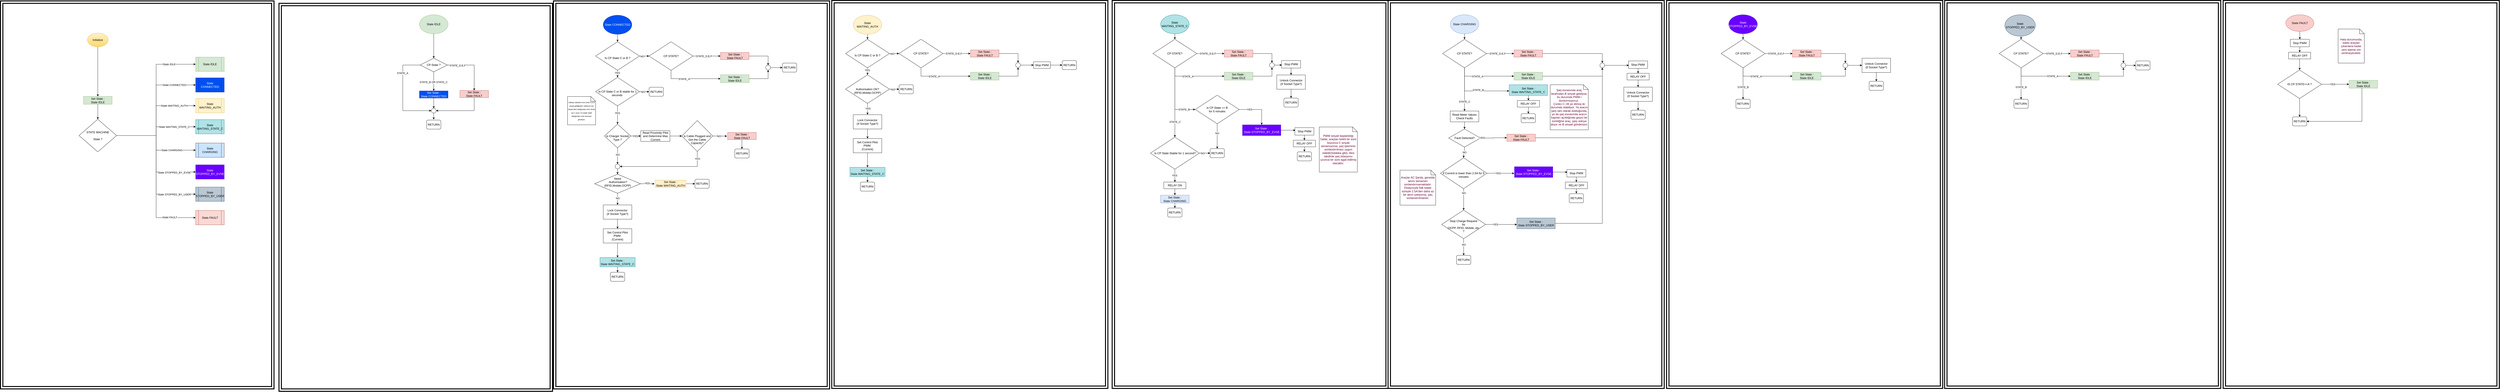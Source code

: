 <mxfile version="22.1.2" type="device">
  <diagram name="Page-1" id="e7e014a7-5840-1c2e-5031-d8a46d1fe8dd">
    <mxGraphModel dx="2026" dy="1183" grid="1" gridSize="10" guides="1" tooltips="1" connect="1" arrows="1" fold="1" page="1" pageScale="1" pageWidth="1169" pageHeight="826" background="none" math="0" shadow="0">
      <root>
        <mxCell id="0" />
        <mxCell id="1" parent="0" />
        <mxCell id="eojrtEOIy8Yx_9oJjPUe-44" value="State IDLE" style="shape=process;whiteSpace=wrap;html=1;backgroundOutline=1;fillColor=#d5e8d4;strokeColor=#82b366;" parent="1" vertex="1">
          <mxGeometry x="840" y="258" width="120" height="60" as="geometry" />
        </mxCell>
        <mxCell id="ebAUQf8UT7LsitfxHphm-154" style="edgeStyle=orthogonalEdgeStyle;rounded=0;orthogonalLoop=1;jettySize=auto;html=1;entryX=0;entryY=0.5;entryDx=0;entryDy=0;" edge="1" parent="1" source="eojrtEOIy8Yx_9oJjPUe-53" target="eojrtEOIy8Yx_9oJjPUe-44">
          <mxGeometry relative="1" as="geometry" />
        </mxCell>
        <mxCell id="ebAUQf8UT7LsitfxHphm-163" value="State IDLE" style="edgeLabel;html=1;align=center;verticalAlign=middle;resizable=0;points=[];" vertex="1" connectable="0" parent="ebAUQf8UT7LsitfxHphm-154">
          <mxGeometry x="0.645" relative="1" as="geometry">
            <mxPoint as="offset" />
          </mxGeometry>
        </mxCell>
        <mxCell id="ebAUQf8UT7LsitfxHphm-155" style="edgeStyle=orthogonalEdgeStyle;rounded=0;orthogonalLoop=1;jettySize=auto;html=1;entryX=0;entryY=0.5;entryDx=0;entryDy=0;" edge="1" parent="1" source="eojrtEOIy8Yx_9oJjPUe-53" target="ebAUQf8UT7LsitfxHphm-147">
          <mxGeometry relative="1" as="geometry" />
        </mxCell>
        <mxCell id="ebAUQf8UT7LsitfxHphm-164" value="State CONNECTED" style="edgeLabel;html=1;align=center;verticalAlign=middle;resizable=0;points=[];" vertex="1" connectable="0" parent="ebAUQf8UT7LsitfxHphm-155">
          <mxGeometry x="0.523" y="2" relative="1" as="geometry">
            <mxPoint x="40" y="2" as="offset" />
          </mxGeometry>
        </mxCell>
        <mxCell id="ebAUQf8UT7LsitfxHphm-156" style="edgeStyle=orthogonalEdgeStyle;rounded=0;orthogonalLoop=1;jettySize=auto;html=1;entryX=0;entryY=0.5;entryDx=0;entryDy=0;" edge="1" parent="1" source="eojrtEOIy8Yx_9oJjPUe-53" target="ebAUQf8UT7LsitfxHphm-148">
          <mxGeometry relative="1" as="geometry" />
        </mxCell>
        <mxCell id="ebAUQf8UT7LsitfxHphm-165" value="State WAITING_AUTH" style="edgeLabel;html=1;align=center;verticalAlign=middle;resizable=0;points=[];" vertex="1" connectable="0" parent="ebAUQf8UT7LsitfxHphm-156">
          <mxGeometry x="0.496" y="2" relative="1" as="geometry">
            <mxPoint x="25" y="2" as="offset" />
          </mxGeometry>
        </mxCell>
        <mxCell id="ebAUQf8UT7LsitfxHphm-157" style="edgeStyle=orthogonalEdgeStyle;rounded=0;orthogonalLoop=1;jettySize=auto;html=1;exitX=1;exitY=0.5;exitDx=0;exitDy=0;entryX=0;entryY=0.5;entryDx=0;entryDy=0;" edge="1" parent="1" source="eojrtEOIy8Yx_9oJjPUe-53" target="ebAUQf8UT7LsitfxHphm-149">
          <mxGeometry relative="1" as="geometry" />
        </mxCell>
        <mxCell id="ebAUQf8UT7LsitfxHphm-166" value="State WAITING_STATE_C" style="edgeLabel;html=1;align=center;verticalAlign=middle;resizable=0;points=[];" vertex="1" connectable="0" parent="ebAUQf8UT7LsitfxHphm-157">
          <mxGeometry x="0.424" relative="1" as="geometry">
            <mxPoint x="16" as="offset" />
          </mxGeometry>
        </mxCell>
        <mxCell id="ebAUQf8UT7LsitfxHphm-158" style="edgeStyle=orthogonalEdgeStyle;rounded=0;orthogonalLoop=1;jettySize=auto;html=1;entryX=0;entryY=0.5;entryDx=0;entryDy=0;" edge="1" parent="1" source="eojrtEOIy8Yx_9oJjPUe-53" target="ebAUQf8UT7LsitfxHphm-150">
          <mxGeometry relative="1" as="geometry" />
        </mxCell>
        <mxCell id="ebAUQf8UT7LsitfxHphm-167" value="State CHARGING" style="edgeLabel;html=1;align=center;verticalAlign=middle;resizable=0;points=[];" vertex="1" connectable="0" parent="ebAUQf8UT7LsitfxHphm-158">
          <mxGeometry x="0.42" y="2" relative="1" as="geometry">
            <mxPoint x="14" y="2" as="offset" />
          </mxGeometry>
        </mxCell>
        <mxCell id="ebAUQf8UT7LsitfxHphm-159" style="edgeStyle=orthogonalEdgeStyle;rounded=0;orthogonalLoop=1;jettySize=auto;html=1;entryX=0;entryY=0.5;entryDx=0;entryDy=0;" edge="1" parent="1" source="eojrtEOIy8Yx_9oJjPUe-53" target="ebAUQf8UT7LsitfxHphm-151">
          <mxGeometry relative="1" as="geometry" />
        </mxCell>
        <mxCell id="ebAUQf8UT7LsitfxHphm-168" value="State STOPPED_BY_EVSE" style="edgeLabel;html=1;align=center;verticalAlign=middle;resizable=0;points=[];" vertex="1" connectable="0" parent="ebAUQf8UT7LsitfxHphm-159">
          <mxGeometry x="0.627" y="-2" relative="1" as="geometry">
            <mxPoint as="offset" />
          </mxGeometry>
        </mxCell>
        <mxCell id="ebAUQf8UT7LsitfxHphm-160" style="edgeStyle=orthogonalEdgeStyle;rounded=0;orthogonalLoop=1;jettySize=auto;html=1;entryX=0;entryY=0.5;entryDx=0;entryDy=0;" edge="1" parent="1" source="eojrtEOIy8Yx_9oJjPUe-53" target="ebAUQf8UT7LsitfxHphm-152">
          <mxGeometry relative="1" as="geometry" />
        </mxCell>
        <mxCell id="ebAUQf8UT7LsitfxHphm-169" value="State STOPPED_BY_USER" style="edgeLabel;html=1;align=center;verticalAlign=middle;resizable=0;points=[];" vertex="1" connectable="0" parent="ebAUQf8UT7LsitfxHphm-160">
          <mxGeometry x="0.606" y="1" relative="1" as="geometry">
            <mxPoint x="24" y="2" as="offset" />
          </mxGeometry>
        </mxCell>
        <mxCell id="ebAUQf8UT7LsitfxHphm-161" style="edgeStyle=orthogonalEdgeStyle;rounded=0;orthogonalLoop=1;jettySize=auto;html=1;entryX=0;entryY=0.5;entryDx=0;entryDy=0;" edge="1" parent="1" source="eojrtEOIy8Yx_9oJjPUe-53" target="ebAUQf8UT7LsitfxHphm-153">
          <mxGeometry relative="1" as="geometry" />
        </mxCell>
        <mxCell id="ebAUQf8UT7LsitfxHphm-170" value="State FAULT" style="edgeLabel;html=1;align=center;verticalAlign=middle;resizable=0;points=[];" vertex="1" connectable="0" parent="ebAUQf8UT7LsitfxHphm-161">
          <mxGeometry x="0.692" relative="1" as="geometry">
            <mxPoint x="-5" y="-2" as="offset" />
          </mxGeometry>
        </mxCell>
        <mxCell id="eojrtEOIy8Yx_9oJjPUe-53" value="STATE MACHINE&lt;br&gt;&lt;br&gt;State ?" style="rhombus;whiteSpace=wrap;html=1;" parent="1" vertex="1">
          <mxGeometry x="350" y="519" width="157.69" height="137" as="geometry" />
        </mxCell>
        <mxCell id="ebAUQf8UT7LsitfxHphm-144" style="edgeStyle=orthogonalEdgeStyle;rounded=0;orthogonalLoop=1;jettySize=auto;html=1;entryX=0.5;entryY=0;entryDx=0;entryDy=0;" edge="1" parent="1" source="eojrtEOIy8Yx_9oJjPUe-69" target="ebAUQf8UT7LsitfxHphm-112">
          <mxGeometry relative="1" as="geometry" />
        </mxCell>
        <mxCell id="eojrtEOIy8Yx_9oJjPUe-69" value="Initialize" style="ellipse;whiteSpace=wrap;html=1;fillColor=#fff2cc;strokeColor=#d6b656;gradientColor=#ffd966;" parent="1" vertex="1">
          <mxGeometry x="385.19" y="157" width="87.31" height="57.5" as="geometry" />
        </mxCell>
        <mxCell id="5oXMEdqYmPUx9YDeinrF-212" style="edgeStyle=orthogonalEdgeStyle;rounded=0;orthogonalLoop=1;jettySize=auto;html=1;entryX=0.5;entryY=0;entryDx=0;entryDy=0;" parent="1" source="5oXMEdqYmPUx9YDeinrF-17" target="5oXMEdqYmPUx9YDeinrF-210" edge="1">
          <mxGeometry relative="1" as="geometry" />
        </mxCell>
        <mxCell id="5oXMEdqYmPUx9YDeinrF-17" value="Set Control Pilot PWM&amp;nbsp;&lt;br&gt;(Current)" style="rounded=0;whiteSpace=wrap;html=1;" parent="1" vertex="1">
          <mxGeometry x="2552.19" y="979" width="120" height="60" as="geometry" />
        </mxCell>
        <mxCell id="5oXMEdqYmPUx9YDeinrF-19" style="edgeStyle=orthogonalEdgeStyle;rounded=0;orthogonalLoop=1;jettySize=auto;html=1;entryX=0;entryY=0.5;entryDx=0;entryDy=0;" parent="1" source="5oXMEdqYmPUx9YDeinrF-23" target="5oXMEdqYmPUx9YDeinrF-25" edge="1">
          <mxGeometry relative="1" as="geometry" />
        </mxCell>
        <mxCell id="5oXMEdqYmPUx9YDeinrF-20" value="YES" style="edgeLabel;html=1;align=center;verticalAlign=middle;resizable=0;points=[];" parent="5oXMEdqYmPUx9YDeinrF-19" vertex="1" connectable="0">
          <mxGeometry x="0.419" relative="1" as="geometry">
            <mxPoint x="-10" as="offset" />
          </mxGeometry>
        </mxCell>
        <mxCell id="5oXMEdqYmPUx9YDeinrF-21" style="edgeStyle=orthogonalEdgeStyle;rounded=0;orthogonalLoop=1;jettySize=auto;html=1;entryX=0.5;entryY=0;entryDx=0;entryDy=0;" parent="1" source="5oXMEdqYmPUx9YDeinrF-23" target="5oXMEdqYmPUx9YDeinrF-215" edge="1">
          <mxGeometry relative="1" as="geometry">
            <mxPoint x="2612" y="700" as="targetPoint" />
          </mxGeometry>
        </mxCell>
        <mxCell id="5oXMEdqYmPUx9YDeinrF-22" value="NO" style="edgeLabel;html=1;align=center;verticalAlign=middle;resizable=0;points=[];" parent="5oXMEdqYmPUx9YDeinrF-21" vertex="1" connectable="0">
          <mxGeometry x="-0.167" y="1" relative="1" as="geometry">
            <mxPoint as="offset" />
          </mxGeometry>
        </mxCell>
        <mxCell id="5oXMEdqYmPUx9YDeinrF-23" value="&lt;br&gt;is Charger Socket Type ?" style="rhombus;whiteSpace=wrap;html=1;" parent="1" vertex="1">
          <mxGeometry x="2557.19" y="539.5" width="110" height="100" as="geometry" />
        </mxCell>
        <mxCell id="5oXMEdqYmPUx9YDeinrF-24" style="edgeStyle=orthogonalEdgeStyle;rounded=0;orthogonalLoop=1;jettySize=auto;html=1;entryX=0;entryY=0.5;entryDx=0;entryDy=0;" parent="1" source="5oXMEdqYmPUx9YDeinrF-25" target="5oXMEdqYmPUx9YDeinrF-30" edge="1">
          <mxGeometry relative="1" as="geometry" />
        </mxCell>
        <mxCell id="5oXMEdqYmPUx9YDeinrF-25" value="Read Proximity Pilot&lt;br&gt;and Determine Max Current" style="rounded=0;whiteSpace=wrap;html=1;" parent="1" vertex="1">
          <mxGeometry x="2709.69" y="567" width="122.5" height="45" as="geometry" />
        </mxCell>
        <mxCell id="5oXMEdqYmPUx9YDeinrF-26" style="edgeStyle=orthogonalEdgeStyle;rounded=0;orthogonalLoop=1;jettySize=auto;html=1;entryX=-0.023;entryY=0.517;entryDx=0;entryDy=0;entryPerimeter=0;" parent="1" source="5oXMEdqYmPUx9YDeinrF-30" target="5oXMEdqYmPUx9YDeinrF-207" edge="1">
          <mxGeometry relative="1" as="geometry">
            <mxPoint x="3064.69" y="589.579" as="targetPoint" />
          </mxGeometry>
        </mxCell>
        <mxCell id="5oXMEdqYmPUx9YDeinrF-27" value="NO" style="edgeLabel;html=1;align=center;verticalAlign=middle;resizable=0;points=[];" parent="5oXMEdqYmPUx9YDeinrF-26" vertex="1" connectable="0">
          <mxGeometry x="0.235" y="1" relative="1" as="geometry">
            <mxPoint x="-11" y="1" as="offset" />
          </mxGeometry>
        </mxCell>
        <mxCell id="5oXMEdqYmPUx9YDeinrF-28" style="edgeStyle=orthogonalEdgeStyle;rounded=0;orthogonalLoop=1;jettySize=auto;html=1;exitX=0.5;exitY=1;exitDx=0;exitDy=0;entryX=1;entryY=0.5;entryDx=0;entryDy=0;" parent="1" source="5oXMEdqYmPUx9YDeinrF-30" target="5oXMEdqYmPUx9YDeinrF-215" edge="1">
          <mxGeometry relative="1" as="geometry">
            <mxPoint x="2672.19" y="749.5" as="targetPoint" />
          </mxGeometry>
        </mxCell>
        <mxCell id="5oXMEdqYmPUx9YDeinrF-29" value="YES" style="edgeLabel;html=1;align=center;verticalAlign=middle;resizable=0;points=[];" parent="5oXMEdqYmPUx9YDeinrF-28" vertex="1" connectable="0">
          <mxGeometry x="-0.73" y="2" relative="1" as="geometry">
            <mxPoint x="-2" y="-22" as="offset" />
          </mxGeometry>
        </mxCell>
        <mxCell id="5oXMEdqYmPUx9YDeinrF-30" value="&lt;br&gt;&lt;br&gt;is Cable Plugged and&lt;br&gt;Get the Cable Capacity?" style="rhombus;whiteSpace=wrap;html=1;" parent="1" vertex="1">
          <mxGeometry x="2882.19" y="524.5" width="130" height="130" as="geometry" />
        </mxCell>
        <mxCell id="5oXMEdqYmPUx9YDeinrF-32" style="edgeStyle=orthogonalEdgeStyle;rounded=0;orthogonalLoop=1;jettySize=auto;html=1;entryX=0.5;entryY=0;entryDx=0;entryDy=0;" parent="1" source="5oXMEdqYmPUx9YDeinrF-43" target="5oXMEdqYmPUx9YDeinrF-17" edge="1">
          <mxGeometry relative="1" as="geometry" />
        </mxCell>
        <mxCell id="5oXMEdqYmPUx9YDeinrF-43" value="Lock Connector&lt;br&gt;(If Socket Type?)" style="rounded=0;whiteSpace=wrap;html=1;" parent="1" vertex="1">
          <mxGeometry x="2552.19" y="879" width="120" height="60" as="geometry" />
        </mxCell>
        <mxCell id="5oXMEdqYmPUx9YDeinrF-161" style="edgeStyle=orthogonalEdgeStyle;rounded=0;orthogonalLoop=1;jettySize=auto;html=1;entryX=0.5;entryY=0;entryDx=0;entryDy=0;" parent="1" source="5oXMEdqYmPUx9YDeinrF-159" target="5oXMEdqYmPUx9YDeinrF-160" edge="1">
          <mxGeometry relative="1" as="geometry" />
        </mxCell>
        <mxCell id="5oXMEdqYmPUx9YDeinrF-159" value="State IDLE" style="ellipse;whiteSpace=wrap;html=1;fillColor=#d5e8d4;strokeColor=#82b366;" parent="1" vertex="1">
          <mxGeometry x="1780" y="80" width="120" height="80" as="geometry" />
        </mxCell>
        <mxCell id="5oXMEdqYmPUx9YDeinrF-168" style="edgeStyle=orthogonalEdgeStyle;rounded=0;orthogonalLoop=1;jettySize=auto;html=1;entryX=0;entryY=0.5;entryDx=0;entryDy=0;" parent="1" source="5oXMEdqYmPUx9YDeinrF-160" target="5oXMEdqYmPUx9YDeinrF-179" edge="1">
          <mxGeometry relative="1" as="geometry">
            <Array as="points">
              <mxPoint x="1710" y="291" />
              <mxPoint x="1710" y="483" />
            </Array>
          </mxGeometry>
        </mxCell>
        <mxCell id="5oXMEdqYmPUx9YDeinrF-169" value="STATE_A" style="edgeLabel;html=1;align=center;verticalAlign=middle;resizable=0;points=[];" parent="5oXMEdqYmPUx9YDeinrF-168" vertex="1" connectable="0">
          <mxGeometry x="-0.445" y="-1" relative="1" as="geometry">
            <mxPoint as="offset" />
          </mxGeometry>
        </mxCell>
        <mxCell id="5oXMEdqYmPUx9YDeinrF-170" style="edgeStyle=orthogonalEdgeStyle;rounded=0;orthogonalLoop=1;jettySize=auto;html=1;entryX=0.5;entryY=0;entryDx=0;entryDy=0;" parent="1" source="5oXMEdqYmPUx9YDeinrF-160" target="5oXMEdqYmPUx9YDeinrF-176" edge="1">
          <mxGeometry relative="1" as="geometry">
            <mxPoint x="1840" y="389.5" as="targetPoint" />
          </mxGeometry>
        </mxCell>
        <mxCell id="5oXMEdqYmPUx9YDeinrF-171" value="STATE_B OR STATE_C" style="edgeLabel;html=1;align=center;verticalAlign=middle;resizable=0;points=[];" parent="5oXMEdqYmPUx9YDeinrF-170" vertex="1" connectable="0">
          <mxGeometry x="0.061" y="-1" relative="1" as="geometry">
            <mxPoint as="offset" />
          </mxGeometry>
        </mxCell>
        <mxCell id="5oXMEdqYmPUx9YDeinrF-172" style="edgeStyle=orthogonalEdgeStyle;rounded=0;orthogonalLoop=1;jettySize=auto;html=1;exitX=1;exitY=0.5;exitDx=0;exitDy=0;entryX=0.5;entryY=0;entryDx=0;entryDy=0;" parent="1" source="5oXMEdqYmPUx9YDeinrF-160" target="5oXMEdqYmPUx9YDeinrF-177" edge="1">
          <mxGeometry relative="1" as="geometry">
            <mxPoint x="2010" y="389.5" as="targetPoint" />
          </mxGeometry>
        </mxCell>
        <mxCell id="5oXMEdqYmPUx9YDeinrF-173" value="STATE_D,E,F" style="edgeLabel;html=1;align=center;verticalAlign=middle;resizable=0;points=[];" parent="5oXMEdqYmPUx9YDeinrF-172" vertex="1" connectable="0">
          <mxGeometry x="-0.615" y="-1" relative="1" as="geometry">
            <mxPoint as="offset" />
          </mxGeometry>
        </mxCell>
        <mxCell id="5oXMEdqYmPUx9YDeinrF-160" value="CP State ?" style="rhombus;whiteSpace=wrap;html=1;" parent="1" vertex="1">
          <mxGeometry x="1783.12" y="262.5" width="113.75" height="57.5" as="geometry" />
        </mxCell>
        <mxCell id="5oXMEdqYmPUx9YDeinrF-167" value="RETURN" style="rounded=1;whiteSpace=wrap;html=1;" parent="1" vertex="1">
          <mxGeometry x="1809.99" y="522.5" width="60" height="38" as="geometry" />
        </mxCell>
        <mxCell id="5oXMEdqYmPUx9YDeinrF-205" value="" style="edgeStyle=orthogonalEdgeStyle;rounded=0;orthogonalLoop=1;jettySize=auto;html=1;" parent="1" source="5oXMEdqYmPUx9YDeinrF-174" target="5oXMEdqYmPUx9YDeinrF-184" edge="1">
          <mxGeometry relative="1" as="geometry" />
        </mxCell>
        <mxCell id="5oXMEdqYmPUx9YDeinrF-174" value="State CONNECTED" style="ellipse;whiteSpace=wrap;html=1;fillColor=#0050ef;fontColor=#ffffff;strokeColor=#001DBC;" parent="1" vertex="1">
          <mxGeometry x="2552.19" y="82" width="120" height="80" as="geometry" />
        </mxCell>
        <mxCell id="5oXMEdqYmPUx9YDeinrF-178" style="edgeStyle=orthogonalEdgeStyle;rounded=0;orthogonalLoop=1;jettySize=auto;html=1;" parent="1" source="5oXMEdqYmPUx9YDeinrF-176" target="5oXMEdqYmPUx9YDeinrF-179" edge="1">
          <mxGeometry relative="1" as="geometry">
            <mxPoint x="1840" y="520" as="targetPoint" />
          </mxGeometry>
        </mxCell>
        <mxCell id="5oXMEdqYmPUx9YDeinrF-176" value="Set State : &lt;br&gt;State CONNECTED" style="rounded=0;whiteSpace=wrap;html=1;fillColor=#0050ef;fontColor=#ffffff;strokeColor=#001DBC;" parent="1" vertex="1">
          <mxGeometry x="1780" y="400" width="120" height="30" as="geometry" />
        </mxCell>
        <mxCell id="5oXMEdqYmPUx9YDeinrF-180" style="edgeStyle=orthogonalEdgeStyle;rounded=0;orthogonalLoop=1;jettySize=auto;html=1;entryX=1;entryY=0.5;entryDx=0;entryDy=0;" parent="1" source="5oXMEdqYmPUx9YDeinrF-177" target="5oXMEdqYmPUx9YDeinrF-179" edge="1">
          <mxGeometry relative="1" as="geometry">
            <Array as="points">
              <mxPoint x="2010" y="483" />
            </Array>
          </mxGeometry>
        </mxCell>
        <mxCell id="5oXMEdqYmPUx9YDeinrF-177" value="Set State : &lt;br&gt;State FAULT" style="rounded=0;whiteSpace=wrap;html=1;fillColor=#f8cecc;strokeColor=#b85450;" parent="1" vertex="1">
          <mxGeometry x="1950" y="398" width="120" height="30" as="geometry" />
        </mxCell>
        <mxCell id="5oXMEdqYmPUx9YDeinrF-181" style="edgeStyle=orthogonalEdgeStyle;rounded=0;orthogonalLoop=1;jettySize=auto;html=1;" parent="1" source="5oXMEdqYmPUx9YDeinrF-179" edge="1">
          <mxGeometry relative="1" as="geometry">
            <mxPoint x="1840" y="520" as="targetPoint" />
          </mxGeometry>
        </mxCell>
        <mxCell id="5oXMEdqYmPUx9YDeinrF-179" value="" style="ellipse;whiteSpace=wrap;html=1;aspect=fixed;" parent="1" vertex="1">
          <mxGeometry x="1830" y="473" width="20" height="20" as="geometry" />
        </mxCell>
        <mxCell id="5oXMEdqYmPUx9YDeinrF-203" style="edgeStyle=orthogonalEdgeStyle;rounded=0;orthogonalLoop=1;jettySize=auto;html=1;entryX=0;entryY=0.5;entryDx=0;entryDy=0;" parent="1" source="5oXMEdqYmPUx9YDeinrF-183" target="5oXMEdqYmPUx9YDeinrF-202" edge="1">
          <mxGeometry relative="1" as="geometry" />
        </mxCell>
        <mxCell id="5oXMEdqYmPUx9YDeinrF-204" value="NO" style="edgeLabel;html=1;align=center;verticalAlign=middle;resizable=0;points=[];" parent="5oXMEdqYmPUx9YDeinrF-203" vertex="1" connectable="0">
          <mxGeometry x="-0.29" y="-1" relative="1" as="geometry">
            <mxPoint as="offset" />
          </mxGeometry>
        </mxCell>
        <mxCell id="5oXMEdqYmPUx9YDeinrF-206" style="edgeStyle=orthogonalEdgeStyle;rounded=0;orthogonalLoop=1;jettySize=auto;html=1;entryX=0.5;entryY=0;entryDx=0;entryDy=0;" parent="1" source="5oXMEdqYmPUx9YDeinrF-183" target="5oXMEdqYmPUx9YDeinrF-23" edge="1">
          <mxGeometry relative="1" as="geometry" />
        </mxCell>
        <mxCell id="ebAUQf8UT7LsitfxHphm-2" value="YES" style="edgeLabel;html=1;align=center;verticalAlign=middle;resizable=0;points=[];" vertex="1" connectable="0" parent="5oXMEdqYmPUx9YDeinrF-206">
          <mxGeometry x="-0.224" y="-1" relative="1" as="geometry">
            <mxPoint as="offset" />
          </mxGeometry>
        </mxCell>
        <mxCell id="5oXMEdqYmPUx9YDeinrF-183" value="&lt;br&gt;Is CP State C or B stable for 1 seconds&amp;nbsp;" style="rhombus;whiteSpace=wrap;html=1;" parent="1" vertex="1">
          <mxGeometry x="2520" y="343" width="184.38" height="120" as="geometry" />
        </mxCell>
        <mxCell id="5oXMEdqYmPUx9YDeinrF-185" style="edgeStyle=orthogonalEdgeStyle;rounded=0;orthogonalLoop=1;jettySize=auto;html=1;exitX=0.5;exitY=1;exitDx=0;exitDy=0;entryX=0.5;entryY=0;entryDx=0;entryDy=0;" parent="1" source="5oXMEdqYmPUx9YDeinrF-184" target="5oXMEdqYmPUx9YDeinrF-183" edge="1">
          <mxGeometry relative="1" as="geometry" />
        </mxCell>
        <mxCell id="5oXMEdqYmPUx9YDeinrF-186" value="YES" style="edgeLabel;html=1;align=center;verticalAlign=middle;resizable=0;points=[];" parent="5oXMEdqYmPUx9YDeinrF-185" vertex="1" connectable="0">
          <mxGeometry x="-0.306" y="-1" relative="1" as="geometry">
            <mxPoint as="offset" />
          </mxGeometry>
        </mxCell>
        <mxCell id="5oXMEdqYmPUx9YDeinrF-188" style="edgeStyle=orthogonalEdgeStyle;rounded=0;orthogonalLoop=1;jettySize=auto;html=1;entryX=0;entryY=0.5;entryDx=0;entryDy=0;" parent="1" source="5oXMEdqYmPUx9YDeinrF-184" target="5oXMEdqYmPUx9YDeinrF-187" edge="1">
          <mxGeometry relative="1" as="geometry" />
        </mxCell>
        <mxCell id="5oXMEdqYmPUx9YDeinrF-189" value="NO" style="edgeLabel;html=1;align=center;verticalAlign=middle;resizable=0;points=[];" parent="5oXMEdqYmPUx9YDeinrF-188" vertex="1" connectable="0">
          <mxGeometry x="-0.422" y="-1" relative="1" as="geometry">
            <mxPoint as="offset" />
          </mxGeometry>
        </mxCell>
        <mxCell id="5oXMEdqYmPUx9YDeinrF-184" value="&lt;br&gt;Is CP State C or B ?" style="rhombus;whiteSpace=wrap;html=1;" parent="1" vertex="1">
          <mxGeometry x="2520" y="193.5" width="184.38" height="120" as="geometry" />
        </mxCell>
        <mxCell id="5oXMEdqYmPUx9YDeinrF-193" style="edgeStyle=orthogonalEdgeStyle;rounded=0;orthogonalLoop=1;jettySize=auto;html=1;exitX=0.5;exitY=1;exitDx=0;exitDy=0;entryX=0;entryY=0.5;entryDx=0;entryDy=0;" parent="1" source="5oXMEdqYmPUx9YDeinrF-187" target="5oXMEdqYmPUx9YDeinrF-191" edge="1">
          <mxGeometry relative="1" as="geometry" />
        </mxCell>
        <mxCell id="5oXMEdqYmPUx9YDeinrF-194" value="STATE_A" style="edgeLabel;html=1;align=center;verticalAlign=middle;resizable=0;points=[];" parent="5oXMEdqYmPUx9YDeinrF-193" vertex="1" connectable="0">
          <mxGeometry x="-0.264" y="-1" relative="1" as="geometry">
            <mxPoint as="offset" />
          </mxGeometry>
        </mxCell>
        <mxCell id="5oXMEdqYmPUx9YDeinrF-195" style="edgeStyle=orthogonalEdgeStyle;rounded=0;orthogonalLoop=1;jettySize=auto;html=1;exitX=1;exitY=0.5;exitDx=0;exitDy=0;entryX=0;entryY=0.5;entryDx=0;entryDy=0;" parent="1" source="5oXMEdqYmPUx9YDeinrF-187" target="5oXMEdqYmPUx9YDeinrF-192" edge="1">
          <mxGeometry relative="1" as="geometry" />
        </mxCell>
        <mxCell id="5oXMEdqYmPUx9YDeinrF-196" value="STATE_D,E,F" style="edgeLabel;html=1;align=center;verticalAlign=middle;resizable=0;points=[];" parent="5oXMEdqYmPUx9YDeinrF-195" vertex="1" connectable="0">
          <mxGeometry x="-0.398" relative="1" as="geometry">
            <mxPoint x="11" as="offset" />
          </mxGeometry>
        </mxCell>
        <mxCell id="5oXMEdqYmPUx9YDeinrF-187" value="CP STATE?" style="rhombus;whiteSpace=wrap;html=1;" parent="1" vertex="1">
          <mxGeometry x="2744.69" y="193.5" width="184.38" height="120" as="geometry" />
        </mxCell>
        <mxCell id="5oXMEdqYmPUx9YDeinrF-191" value="Set State : &lt;br&gt;State IDLE" style="rounded=0;whiteSpace=wrap;html=1;fillColor=#d5e8d4;strokeColor=#82b366;" parent="1" vertex="1">
          <mxGeometry x="3044.69" y="332" width="120" height="33" as="geometry" />
        </mxCell>
        <mxCell id="5oXMEdqYmPUx9YDeinrF-200" style="edgeStyle=orthogonalEdgeStyle;rounded=0;orthogonalLoop=1;jettySize=auto;html=1;exitX=1;exitY=0.5;exitDx=0;exitDy=0;entryX=0.5;entryY=0;entryDx=0;entryDy=0;" parent="1" source="5oXMEdqYmPUx9YDeinrF-192" target="5oXMEdqYmPUx9YDeinrF-198" edge="1">
          <mxGeometry relative="1" as="geometry" />
        </mxCell>
        <mxCell id="5oXMEdqYmPUx9YDeinrF-192" value="Set State : &lt;br&gt;State FAULT" style="rounded=0;whiteSpace=wrap;html=1;fillColor=#f8cecc;strokeColor=#b85450;" parent="1" vertex="1">
          <mxGeometry x="3044.69" y="238.5" width="120" height="30" as="geometry" />
        </mxCell>
        <mxCell id="5oXMEdqYmPUx9YDeinrF-197" value="RETURN" style="rounded=1;whiteSpace=wrap;html=1;" parent="1" vertex="1">
          <mxGeometry x="3304.69" y="283" width="60" height="38" as="geometry" />
        </mxCell>
        <mxCell id="5oXMEdqYmPUx9YDeinrF-201" style="edgeStyle=orthogonalEdgeStyle;rounded=0;orthogonalLoop=1;jettySize=auto;html=1;exitX=1;exitY=0.5;exitDx=0;exitDy=0;entryX=0;entryY=0.5;entryDx=0;entryDy=0;" parent="1" source="5oXMEdqYmPUx9YDeinrF-198" target="5oXMEdqYmPUx9YDeinrF-197" edge="1">
          <mxGeometry relative="1" as="geometry" />
        </mxCell>
        <mxCell id="5oXMEdqYmPUx9YDeinrF-198" value="" style="ellipse;whiteSpace=wrap;html=1;aspect=fixed;" parent="1" vertex="1">
          <mxGeometry x="3234.69" y="292" width="20" height="20" as="geometry" />
        </mxCell>
        <mxCell id="5oXMEdqYmPUx9YDeinrF-199" style="edgeStyle=orthogonalEdgeStyle;rounded=0;orthogonalLoop=1;jettySize=auto;html=1;exitX=1;exitY=0.5;exitDx=0;exitDy=0;entryX=0.5;entryY=1;entryDx=0;entryDy=0;" parent="1" source="5oXMEdqYmPUx9YDeinrF-191" target="5oXMEdqYmPUx9YDeinrF-198" edge="1">
          <mxGeometry relative="1" as="geometry" />
        </mxCell>
        <mxCell id="5oXMEdqYmPUx9YDeinrF-202" value="RETURN" style="rounded=1;whiteSpace=wrap;html=1;" parent="1" vertex="1">
          <mxGeometry x="2744.69" y="384.5" width="60" height="38" as="geometry" />
        </mxCell>
        <mxCell id="5oXMEdqYmPUx9YDeinrF-209" style="edgeStyle=orthogonalEdgeStyle;rounded=0;orthogonalLoop=1;jettySize=auto;html=1;" parent="1" source="5oXMEdqYmPUx9YDeinrF-207" target="5oXMEdqYmPUx9YDeinrF-208" edge="1">
          <mxGeometry relative="1" as="geometry" />
        </mxCell>
        <mxCell id="5oXMEdqYmPUx9YDeinrF-207" value="Set State : &lt;br&gt;State FAULT" style="rounded=0;whiteSpace=wrap;html=1;fillColor=#f8cecc;strokeColor=#b85450;" parent="1" vertex="1">
          <mxGeometry x="3074.69" y="574.5" width="120" height="30" as="geometry" />
        </mxCell>
        <mxCell id="5oXMEdqYmPUx9YDeinrF-208" value="RETURN" style="rounded=1;whiteSpace=wrap;html=1;" parent="1" vertex="1">
          <mxGeometry x="3104.69" y="644" width="60" height="38" as="geometry" />
        </mxCell>
        <mxCell id="5oXMEdqYmPUx9YDeinrF-213" style="edgeStyle=orthogonalEdgeStyle;rounded=0;orthogonalLoop=1;jettySize=auto;html=1;entryX=0.5;entryY=0;entryDx=0;entryDy=0;" parent="1" source="5oXMEdqYmPUx9YDeinrF-210" target="5oXMEdqYmPUx9YDeinrF-211" edge="1">
          <mxGeometry relative="1" as="geometry" />
        </mxCell>
        <mxCell id="5oXMEdqYmPUx9YDeinrF-210" value="Set State : &lt;br&gt;State WAITING_STATE_C" style="rounded=0;whiteSpace=wrap;html=1;fillColor=#b0e3e6;strokeColor=#0e8088;" parent="1" vertex="1">
          <mxGeometry x="2538.28" y="1100" width="147.81" height="39" as="geometry" />
        </mxCell>
        <mxCell id="5oXMEdqYmPUx9YDeinrF-211" value="RETURN" style="rounded=1;whiteSpace=wrap;html=1;" parent="1" vertex="1">
          <mxGeometry x="2582.19" y="1162" width="60" height="38" as="geometry" />
        </mxCell>
        <mxCell id="5oXMEdqYmPUx9YDeinrF-217" style="edgeStyle=orthogonalEdgeStyle;rounded=0;orthogonalLoop=1;jettySize=auto;html=1;exitX=0.5;exitY=1;exitDx=0;exitDy=0;entryX=0.5;entryY=0;entryDx=0;entryDy=0;" parent="1" source="5oXMEdqYmPUx9YDeinrF-215" target="5oXMEdqYmPUx9YDeinrF-216" edge="1">
          <mxGeometry relative="1" as="geometry" />
        </mxCell>
        <mxCell id="5oXMEdqYmPUx9YDeinrF-215" value="" style="ellipse;whiteSpace=wrap;html=1;aspect=fixed;" parent="1" vertex="1">
          <mxGeometry x="2602.19" y="707.5" width="20" height="20" as="geometry" />
        </mxCell>
        <mxCell id="5oXMEdqYmPUx9YDeinrF-222" style="edgeStyle=orthogonalEdgeStyle;rounded=0;orthogonalLoop=1;jettySize=auto;html=1;exitX=0.5;exitY=1;exitDx=0;exitDy=0;entryX=0.5;entryY=0;entryDx=0;entryDy=0;" parent="1" source="5oXMEdqYmPUx9YDeinrF-216" target="5oXMEdqYmPUx9YDeinrF-43" edge="1">
          <mxGeometry relative="1" as="geometry" />
        </mxCell>
        <mxCell id="5oXMEdqYmPUx9YDeinrF-223" value="NO" style="edgeLabel;html=1;align=center;verticalAlign=middle;resizable=0;points=[];" parent="5oXMEdqYmPUx9YDeinrF-222" vertex="1" connectable="0">
          <mxGeometry x="-0.15" y="1" relative="1" as="geometry">
            <mxPoint as="offset" />
          </mxGeometry>
        </mxCell>
        <mxCell id="5oXMEdqYmPUx9YDeinrF-216" value="&lt;br&gt;Need&lt;br&gt;&amp;nbsp;Authorisation?&lt;br&gt;(RFID,Mobile,OCPP)&lt;br&gt;&lt;br&gt;&lt;br&gt;" style="rhombus;whiteSpace=wrap;html=1;" parent="1" vertex="1">
          <mxGeometry x="2515.79" y="750" width="192.81" height="80" as="geometry" />
        </mxCell>
        <mxCell id="5oXMEdqYmPUx9YDeinrF-221" style="edgeStyle=orthogonalEdgeStyle;rounded=0;orthogonalLoop=1;jettySize=auto;html=1;entryX=0;entryY=0.5;entryDx=0;entryDy=0;" parent="1" source="5oXMEdqYmPUx9YDeinrF-218" target="5oXMEdqYmPUx9YDeinrF-220" edge="1">
          <mxGeometry relative="1" as="geometry" />
        </mxCell>
        <mxCell id="5oXMEdqYmPUx9YDeinrF-218" value="Set State : &lt;br&gt;State WAITING_AUTH" style="rounded=0;whiteSpace=wrap;html=1;fillColor=#fff2cc;strokeColor=#d6b656;" parent="1" vertex="1">
          <mxGeometry x="2770" y="775" width="130" height="30" as="geometry" />
        </mxCell>
        <mxCell id="5oXMEdqYmPUx9YDeinrF-219" style="edgeStyle=orthogonalEdgeStyle;rounded=0;orthogonalLoop=1;jettySize=auto;html=1;exitX=1;exitY=0.5;exitDx=0;exitDy=0;entryX=-0.02;entryY=0.507;entryDx=0;entryDy=0;entryPerimeter=0;" parent="1" source="5oXMEdqYmPUx9YDeinrF-216" target="5oXMEdqYmPUx9YDeinrF-218" edge="1">
          <mxGeometry relative="1" as="geometry" />
        </mxCell>
        <mxCell id="myLAkTfi_uvL8rbU2Nz_-5" value="YES" style="edgeLabel;html=1;align=center;verticalAlign=middle;resizable=0;points=[];" parent="5oXMEdqYmPUx9YDeinrF-219" vertex="1" connectable="0">
          <mxGeometry x="-0.124" y="2" relative="1" as="geometry">
            <mxPoint x="1" as="offset" />
          </mxGeometry>
        </mxCell>
        <mxCell id="5oXMEdqYmPUx9YDeinrF-220" value="RETURN" style="rounded=1;whiteSpace=wrap;html=1;" parent="1" vertex="1">
          <mxGeometry x="2937.19" y="771" width="60" height="38" as="geometry" />
        </mxCell>
        <mxCell id="5oXMEdqYmPUx9YDeinrF-248" style="edgeStyle=orthogonalEdgeStyle;rounded=0;orthogonalLoop=1;jettySize=auto;html=1;entryX=0.5;entryY=0;entryDx=0;entryDy=0;" parent="1" source="5oXMEdqYmPUx9YDeinrF-225" target="5oXMEdqYmPUx9YDeinrF-234" edge="1">
          <mxGeometry relative="1" as="geometry" />
        </mxCell>
        <mxCell id="5oXMEdqYmPUx9YDeinrF-225" value="State WAITING_AUTH" style="ellipse;whiteSpace=wrap;html=1;fillColor=#fff2cc;strokeColor=#d6b656;" parent="1" vertex="1">
          <mxGeometry x="3602.19" y="82" width="120" height="80" as="geometry" />
        </mxCell>
        <mxCell id="5oXMEdqYmPUx9YDeinrF-227" style="edgeStyle=orthogonalEdgeStyle;rounded=0;orthogonalLoop=1;jettySize=auto;html=1;entryX=0;entryY=0.5;entryDx=0;entryDy=0;" parent="1" source="5oXMEdqYmPUx9YDeinrF-229" target="5oXMEdqYmPUx9YDeinrF-247" edge="1">
          <mxGeometry relative="1" as="geometry" />
        </mxCell>
        <mxCell id="5oXMEdqYmPUx9YDeinrF-228" value="NO" style="edgeLabel;html=1;align=center;verticalAlign=middle;resizable=0;points=[];" parent="5oXMEdqYmPUx9YDeinrF-227" vertex="1" connectable="0">
          <mxGeometry x="-0.29" y="-1" relative="1" as="geometry">
            <mxPoint as="offset" />
          </mxGeometry>
        </mxCell>
        <mxCell id="5oXMEdqYmPUx9YDeinrF-256" style="edgeStyle=orthogonalEdgeStyle;rounded=0;orthogonalLoop=1;jettySize=auto;html=1;exitX=0.5;exitY=1;exitDx=0;exitDy=0;entryX=0.5;entryY=0;entryDx=0;entryDy=0;" parent="1" source="5oXMEdqYmPUx9YDeinrF-229" target="5oXMEdqYmPUx9YDeinrF-252" edge="1">
          <mxGeometry relative="1" as="geometry" />
        </mxCell>
        <mxCell id="5oXMEdqYmPUx9YDeinrF-257" value="YES" style="edgeLabel;html=1;align=center;verticalAlign=middle;resizable=0;points=[];" parent="5oXMEdqYmPUx9YDeinrF-256" vertex="1" connectable="0">
          <mxGeometry x="-0.095" y="2" relative="1" as="geometry">
            <mxPoint as="offset" />
          </mxGeometry>
        </mxCell>
        <mxCell id="5oXMEdqYmPUx9YDeinrF-229" value="&lt;br&gt;Authorisation OK?&lt;br&gt;(RFID,Mobile,OCPP)" style="rhombus;whiteSpace=wrap;html=1;" parent="1" vertex="1">
          <mxGeometry x="3570" y="332.5" width="184.38" height="120" as="geometry" />
        </mxCell>
        <mxCell id="5oXMEdqYmPUx9YDeinrF-230" style="edgeStyle=orthogonalEdgeStyle;rounded=0;orthogonalLoop=1;jettySize=auto;html=1;exitX=0.5;exitY=1;exitDx=0;exitDy=0;entryX=0.5;entryY=0;entryDx=0;entryDy=0;" parent="1" source="5oXMEdqYmPUx9YDeinrF-234" target="5oXMEdqYmPUx9YDeinrF-229" edge="1">
          <mxGeometry relative="1" as="geometry" />
        </mxCell>
        <mxCell id="5oXMEdqYmPUx9YDeinrF-231" value="YES" style="edgeLabel;html=1;align=center;verticalAlign=middle;resizable=0;points=[];" parent="5oXMEdqYmPUx9YDeinrF-230" vertex="1" connectable="0">
          <mxGeometry x="-0.306" y="-1" relative="1" as="geometry">
            <mxPoint as="offset" />
          </mxGeometry>
        </mxCell>
        <mxCell id="5oXMEdqYmPUx9YDeinrF-232" style="edgeStyle=orthogonalEdgeStyle;rounded=0;orthogonalLoop=1;jettySize=auto;html=1;entryX=0;entryY=0.5;entryDx=0;entryDy=0;" parent="1" source="5oXMEdqYmPUx9YDeinrF-234" target="5oXMEdqYmPUx9YDeinrF-239" edge="1">
          <mxGeometry relative="1" as="geometry" />
        </mxCell>
        <mxCell id="5oXMEdqYmPUx9YDeinrF-233" value="NO" style="edgeLabel;html=1;align=center;verticalAlign=middle;resizable=0;points=[];" parent="5oXMEdqYmPUx9YDeinrF-232" vertex="1" connectable="0">
          <mxGeometry x="-0.422" y="-1" relative="1" as="geometry">
            <mxPoint as="offset" />
          </mxGeometry>
        </mxCell>
        <mxCell id="5oXMEdqYmPUx9YDeinrF-234" value="&lt;br&gt;Is CP State C or B ?" style="rhombus;whiteSpace=wrap;html=1;" parent="1" vertex="1">
          <mxGeometry x="3570" y="183" width="184.38" height="120" as="geometry" />
        </mxCell>
        <mxCell id="5oXMEdqYmPUx9YDeinrF-235" style="edgeStyle=orthogonalEdgeStyle;rounded=0;orthogonalLoop=1;jettySize=auto;html=1;exitX=0.5;exitY=1;exitDx=0;exitDy=0;entryX=0;entryY=0.5;entryDx=0;entryDy=0;" parent="1" source="5oXMEdqYmPUx9YDeinrF-239" target="5oXMEdqYmPUx9YDeinrF-240" edge="1">
          <mxGeometry relative="1" as="geometry" />
        </mxCell>
        <mxCell id="5oXMEdqYmPUx9YDeinrF-236" value="STATE_A" style="edgeLabel;html=1;align=center;verticalAlign=middle;resizable=0;points=[];" parent="5oXMEdqYmPUx9YDeinrF-235" vertex="1" connectable="0">
          <mxGeometry x="-0.264" y="-1" relative="1" as="geometry">
            <mxPoint as="offset" />
          </mxGeometry>
        </mxCell>
        <mxCell id="5oXMEdqYmPUx9YDeinrF-237" style="edgeStyle=orthogonalEdgeStyle;rounded=0;orthogonalLoop=1;jettySize=auto;html=1;exitX=1;exitY=0.5;exitDx=0;exitDy=0;entryX=0;entryY=0.5;entryDx=0;entryDy=0;" parent="1" source="5oXMEdqYmPUx9YDeinrF-239" target="5oXMEdqYmPUx9YDeinrF-242" edge="1">
          <mxGeometry relative="1" as="geometry" />
        </mxCell>
        <mxCell id="5oXMEdqYmPUx9YDeinrF-238" value="STATE_D,E,F" style="edgeLabel;html=1;align=center;verticalAlign=middle;resizable=0;points=[];" parent="5oXMEdqYmPUx9YDeinrF-237" vertex="1" connectable="0">
          <mxGeometry x="-0.398" relative="1" as="geometry">
            <mxPoint x="11" as="offset" />
          </mxGeometry>
        </mxCell>
        <mxCell id="5oXMEdqYmPUx9YDeinrF-239" value="CP STATE?" style="rhombus;whiteSpace=wrap;html=1;" parent="1" vertex="1">
          <mxGeometry x="3794.69" y="183" width="184.38" height="120" as="geometry" />
        </mxCell>
        <mxCell id="5oXMEdqYmPUx9YDeinrF-240" value="Set State : &lt;br&gt;State IDLE" style="rounded=0;whiteSpace=wrap;html=1;fillColor=#d5e8d4;strokeColor=#82b366;" parent="1" vertex="1">
          <mxGeometry x="4094.69" y="321.5" width="120" height="33" as="geometry" />
        </mxCell>
        <mxCell id="5oXMEdqYmPUx9YDeinrF-241" style="edgeStyle=orthogonalEdgeStyle;rounded=0;orthogonalLoop=1;jettySize=auto;html=1;exitX=1;exitY=0.5;exitDx=0;exitDy=0;entryX=0.5;entryY=0;entryDx=0;entryDy=0;" parent="1" source="5oXMEdqYmPUx9YDeinrF-242" target="5oXMEdqYmPUx9YDeinrF-245" edge="1">
          <mxGeometry relative="1" as="geometry" />
        </mxCell>
        <mxCell id="5oXMEdqYmPUx9YDeinrF-242" value="Set State : &lt;br&gt;State FAULT" style="rounded=0;whiteSpace=wrap;html=1;fillColor=#f8cecc;strokeColor=#b85450;" parent="1" vertex="1">
          <mxGeometry x="4094.69" y="228" width="120" height="30" as="geometry" />
        </mxCell>
        <mxCell id="5oXMEdqYmPUx9YDeinrF-243" value="RETURN" style="rounded=1;whiteSpace=wrap;html=1;" parent="1" vertex="1">
          <mxGeometry x="4480.0" y="272.5" width="60" height="38" as="geometry" />
        </mxCell>
        <mxCell id="5oXMEdqYmPUx9YDeinrF-244" style="edgeStyle=orthogonalEdgeStyle;rounded=0;orthogonalLoop=1;jettySize=auto;html=1;exitX=1;exitY=0.5;exitDx=0;exitDy=0;entryX=0;entryY=0.5;entryDx=0;entryDy=0;" parent="1" source="myLAkTfi_uvL8rbU2Nz_-6" target="5oXMEdqYmPUx9YDeinrF-243" edge="1">
          <mxGeometry relative="1" as="geometry" />
        </mxCell>
        <mxCell id="5oXMEdqYmPUx9YDeinrF-245" value="" style="ellipse;whiteSpace=wrap;html=1;aspect=fixed;" parent="1" vertex="1">
          <mxGeometry x="4284.69" y="281.5" width="20" height="20" as="geometry" />
        </mxCell>
        <mxCell id="5oXMEdqYmPUx9YDeinrF-246" style="edgeStyle=orthogonalEdgeStyle;rounded=0;orthogonalLoop=1;jettySize=auto;html=1;exitX=1;exitY=0.5;exitDx=0;exitDy=0;entryX=0.5;entryY=1;entryDx=0;entryDy=0;" parent="1" source="5oXMEdqYmPUx9YDeinrF-240" target="5oXMEdqYmPUx9YDeinrF-245" edge="1">
          <mxGeometry relative="1" as="geometry" />
        </mxCell>
        <mxCell id="5oXMEdqYmPUx9YDeinrF-247" value="RETURN" style="rounded=1;whiteSpace=wrap;html=1;" parent="1" vertex="1">
          <mxGeometry x="3794.69" y="374" width="60" height="38" as="geometry" />
        </mxCell>
        <mxCell id="5oXMEdqYmPUx9YDeinrF-249" style="edgeStyle=orthogonalEdgeStyle;rounded=0;orthogonalLoop=1;jettySize=auto;html=1;entryX=0.5;entryY=0;entryDx=0;entryDy=0;" parent="1" source="5oXMEdqYmPUx9YDeinrF-250" target="5oXMEdqYmPUx9YDeinrF-254" edge="1">
          <mxGeometry relative="1" as="geometry" />
        </mxCell>
        <mxCell id="5oXMEdqYmPUx9YDeinrF-250" value="Set Control Pilot PWM&amp;nbsp;&lt;br&gt;(Current)" style="rounded=0;whiteSpace=wrap;html=1;" parent="1" vertex="1">
          <mxGeometry x="3602.19" y="600" width="120" height="60" as="geometry" />
        </mxCell>
        <mxCell id="5oXMEdqYmPUx9YDeinrF-251" style="edgeStyle=orthogonalEdgeStyle;rounded=0;orthogonalLoop=1;jettySize=auto;html=1;entryX=0.5;entryY=0;entryDx=0;entryDy=0;" parent="1" source="5oXMEdqYmPUx9YDeinrF-252" target="5oXMEdqYmPUx9YDeinrF-250" edge="1">
          <mxGeometry relative="1" as="geometry" />
        </mxCell>
        <mxCell id="5oXMEdqYmPUx9YDeinrF-252" value="Lock Connector&lt;br&gt;(If Socket Type?)" style="rounded=0;whiteSpace=wrap;html=1;" parent="1" vertex="1">
          <mxGeometry x="3602.19" y="500" width="120" height="60" as="geometry" />
        </mxCell>
        <mxCell id="5oXMEdqYmPUx9YDeinrF-253" style="edgeStyle=orthogonalEdgeStyle;rounded=0;orthogonalLoop=1;jettySize=auto;html=1;entryX=0.5;entryY=0;entryDx=0;entryDy=0;" parent="1" source="5oXMEdqYmPUx9YDeinrF-254" target="5oXMEdqYmPUx9YDeinrF-255" edge="1">
          <mxGeometry relative="1" as="geometry" />
        </mxCell>
        <mxCell id="5oXMEdqYmPUx9YDeinrF-254" value="Set State : &lt;br&gt;State WAITING_STATE_C" style="rounded=0;whiteSpace=wrap;html=1;fillColor=#b0e3e6;strokeColor=#0e8088;" parent="1" vertex="1">
          <mxGeometry x="3588.28" y="721" width="147.81" height="39" as="geometry" />
        </mxCell>
        <mxCell id="5oXMEdqYmPUx9YDeinrF-255" value="RETURN" style="rounded=1;whiteSpace=wrap;html=1;" parent="1" vertex="1">
          <mxGeometry x="3632.19" y="783" width="60" height="38" as="geometry" />
        </mxCell>
        <mxCell id="5oXMEdqYmPUx9YDeinrF-294" style="edgeStyle=orthogonalEdgeStyle;rounded=0;orthogonalLoop=1;jettySize=auto;html=1;exitX=0.5;exitY=1;exitDx=0;exitDy=0;entryX=0.5;entryY=0;entryDx=0;entryDy=0;" parent="1" source="5oXMEdqYmPUx9YDeinrF-259" target="5oXMEdqYmPUx9YDeinrF-274" edge="1">
          <mxGeometry relative="1" as="geometry" />
        </mxCell>
        <mxCell id="5oXMEdqYmPUx9YDeinrF-259" value="State WAITING_STATE_C" style="ellipse;whiteSpace=wrap;html=1;fillColor=#b0e3e6;strokeColor=#0e8088;" parent="1" vertex="1">
          <mxGeometry x="4893.38" y="80" width="120" height="80" as="geometry" />
        </mxCell>
        <mxCell id="5oXMEdqYmPUx9YDeinrF-270" style="edgeStyle=orthogonalEdgeStyle;rounded=0;orthogonalLoop=1;jettySize=auto;html=1;exitX=0.5;exitY=1;exitDx=0;exitDy=0;entryX=0;entryY=0.5;entryDx=0;entryDy=0;" parent="1" source="5oXMEdqYmPUx9YDeinrF-274" target="5oXMEdqYmPUx9YDeinrF-275" edge="1">
          <mxGeometry relative="1" as="geometry" />
        </mxCell>
        <mxCell id="5oXMEdqYmPUx9YDeinrF-271" value="STATE_A" style="edgeLabel;html=1;align=center;verticalAlign=middle;resizable=0;points=[];" parent="5oXMEdqYmPUx9YDeinrF-270" vertex="1" connectable="0">
          <mxGeometry x="-0.264" y="-1" relative="1" as="geometry">
            <mxPoint as="offset" />
          </mxGeometry>
        </mxCell>
        <mxCell id="5oXMEdqYmPUx9YDeinrF-272" style="edgeStyle=orthogonalEdgeStyle;rounded=0;orthogonalLoop=1;jettySize=auto;html=1;exitX=1;exitY=0.5;exitDx=0;exitDy=0;entryX=0;entryY=0.5;entryDx=0;entryDy=0;" parent="1" source="5oXMEdqYmPUx9YDeinrF-274" target="5oXMEdqYmPUx9YDeinrF-277" edge="1">
          <mxGeometry relative="1" as="geometry" />
        </mxCell>
        <mxCell id="5oXMEdqYmPUx9YDeinrF-273" value="STATE_D,E,F" style="edgeLabel;html=1;align=center;verticalAlign=middle;resizable=0;points=[];" parent="5oXMEdqYmPUx9YDeinrF-272" vertex="1" connectable="0">
          <mxGeometry x="-0.398" relative="1" as="geometry">
            <mxPoint x="11" as="offset" />
          </mxGeometry>
        </mxCell>
        <mxCell id="5oXMEdqYmPUx9YDeinrF-295" style="edgeStyle=orthogonalEdgeStyle;rounded=0;orthogonalLoop=1;jettySize=auto;html=1;entryX=0;entryY=0.5;entryDx=0;entryDy=0;" parent="1" source="5oXMEdqYmPUx9YDeinrF-274" target="ebAUQf8UT7LsitfxHphm-9" edge="1">
          <mxGeometry relative="1" as="geometry">
            <mxPoint x="5090" y="410" as="targetPoint" />
            <Array as="points">
              <mxPoint x="4953" y="478" />
            </Array>
          </mxGeometry>
        </mxCell>
        <mxCell id="5oXMEdqYmPUx9YDeinrF-296" value="STATE_B" style="edgeLabel;html=1;align=center;verticalAlign=middle;resizable=0;points=[];" parent="5oXMEdqYmPUx9YDeinrF-295" vertex="1" connectable="0">
          <mxGeometry x="-0.543" y="2" relative="1" as="geometry">
            <mxPoint x="36" y="115" as="offset" />
          </mxGeometry>
        </mxCell>
        <mxCell id="5oXMEdqYmPUx9YDeinrF-301" style="edgeStyle=orthogonalEdgeStyle;rounded=0;orthogonalLoop=1;jettySize=auto;html=1;entryX=0.5;entryY=0;entryDx=0;entryDy=0;" parent="1" source="5oXMEdqYmPUx9YDeinrF-274" target="5oXMEdqYmPUx9YDeinrF-300" edge="1">
          <mxGeometry relative="1" as="geometry" />
        </mxCell>
        <mxCell id="5oXMEdqYmPUx9YDeinrF-302" value="STATE_C" style="edgeLabel;html=1;align=center;verticalAlign=middle;resizable=0;points=[];" parent="5oXMEdqYmPUx9YDeinrF-301" vertex="1" connectable="0">
          <mxGeometry x="0.558" relative="1" as="geometry">
            <mxPoint as="offset" />
          </mxGeometry>
        </mxCell>
        <mxCell id="5oXMEdqYmPUx9YDeinrF-274" value="CP STATE?" style="rhombus;whiteSpace=wrap;html=1;" parent="1" vertex="1">
          <mxGeometry x="4861.19" y="183" width="184.38" height="120" as="geometry" />
        </mxCell>
        <mxCell id="5oXMEdqYmPUx9YDeinrF-275" value="Set State : &lt;br&gt;State IDLE" style="rounded=0;whiteSpace=wrap;html=1;fillColor=#d5e8d4;strokeColor=#82b366;" parent="1" vertex="1">
          <mxGeometry x="5161.19" y="321.5" width="120" height="33" as="geometry" />
        </mxCell>
        <mxCell id="5oXMEdqYmPUx9YDeinrF-276" style="edgeStyle=orthogonalEdgeStyle;rounded=0;orthogonalLoop=1;jettySize=auto;html=1;exitX=1;exitY=0.5;exitDx=0;exitDy=0;entryX=0.5;entryY=0;entryDx=0;entryDy=0;" parent="1" source="5oXMEdqYmPUx9YDeinrF-277" target="5oXMEdqYmPUx9YDeinrF-280" edge="1">
          <mxGeometry relative="1" as="geometry" />
        </mxCell>
        <mxCell id="5oXMEdqYmPUx9YDeinrF-277" value="Set State : &lt;br&gt;State FAULT" style="rounded=0;whiteSpace=wrap;html=1;fillColor=#f8cecc;strokeColor=#b85450;" parent="1" vertex="1">
          <mxGeometry x="5161.19" y="228" width="120" height="30" as="geometry" />
        </mxCell>
        <mxCell id="5oXMEdqYmPUx9YDeinrF-278" value="RETURN" style="rounded=1;whiteSpace=wrap;html=1;" parent="1" vertex="1">
          <mxGeometry x="5411.5" y="430" width="60" height="38" as="geometry" />
        </mxCell>
        <mxCell id="5oXMEdqYmPUx9YDeinrF-280" value="" style="ellipse;whiteSpace=wrap;html=1;aspect=fixed;" parent="1" vertex="1">
          <mxGeometry x="5351.19" y="281.5" width="20" height="20" as="geometry" />
        </mxCell>
        <mxCell id="5oXMEdqYmPUx9YDeinrF-281" style="edgeStyle=orthogonalEdgeStyle;rounded=0;orthogonalLoop=1;jettySize=auto;html=1;exitX=1;exitY=0.5;exitDx=0;exitDy=0;entryX=0.5;entryY=1;entryDx=0;entryDy=0;" parent="1" source="5oXMEdqYmPUx9YDeinrF-275" target="5oXMEdqYmPUx9YDeinrF-280" edge="1">
          <mxGeometry relative="1" as="geometry" />
        </mxCell>
        <mxCell id="5oXMEdqYmPUx9YDeinrF-293" style="edgeStyle=orthogonalEdgeStyle;rounded=0;orthogonalLoop=1;jettySize=auto;html=1;entryX=0.5;entryY=0;entryDx=0;entryDy=0;" parent="1" source="5oXMEdqYmPUx9YDeinrF-298" target="5oXMEdqYmPUx9YDeinrF-278" edge="1">
          <mxGeometry relative="1" as="geometry" />
        </mxCell>
        <mxCell id="5oXMEdqYmPUx9YDeinrF-290" value="Stop PWM" style="rounded=0;whiteSpace=wrap;html=1;" parent="1" vertex="1">
          <mxGeometry x="5401.5" y="272.5" width="80" height="31.5" as="geometry" />
        </mxCell>
        <mxCell id="5oXMEdqYmPUx9YDeinrF-292" style="edgeStyle=orthogonalEdgeStyle;rounded=0;orthogonalLoop=1;jettySize=auto;html=1;entryX=0.014;entryY=0.587;entryDx=0;entryDy=0;entryPerimeter=0;" parent="1" source="5oXMEdqYmPUx9YDeinrF-280" target="5oXMEdqYmPUx9YDeinrF-290" edge="1">
          <mxGeometry relative="1" as="geometry" />
        </mxCell>
        <mxCell id="5oXMEdqYmPUx9YDeinrF-299" value="" style="edgeStyle=orthogonalEdgeStyle;rounded=0;orthogonalLoop=1;jettySize=auto;html=1;entryX=0.5;entryY=0;entryDx=0;entryDy=0;" parent="1" source="5oXMEdqYmPUx9YDeinrF-290" target="5oXMEdqYmPUx9YDeinrF-298" edge="1">
          <mxGeometry relative="1" as="geometry">
            <mxPoint x="5442" y="304" as="sourcePoint" />
            <mxPoint x="5442" y="430" as="targetPoint" />
          </mxGeometry>
        </mxCell>
        <mxCell id="5oXMEdqYmPUx9YDeinrF-298" value="Unlock Connector&lt;br&gt;(If Socket Type?)" style="rounded=0;whiteSpace=wrap;html=1;" parent="1" vertex="1">
          <mxGeometry x="5381.5" y="333" width="120" height="60" as="geometry" />
        </mxCell>
        <mxCell id="5oXMEdqYmPUx9YDeinrF-304" style="edgeStyle=orthogonalEdgeStyle;rounded=0;orthogonalLoop=1;jettySize=auto;html=1;exitX=1;exitY=0.5;exitDx=0;exitDy=0;entryX=0;entryY=0.5;entryDx=0;entryDy=0;" parent="1" source="5oXMEdqYmPUx9YDeinrF-300" target="5oXMEdqYmPUx9YDeinrF-303" edge="1">
          <mxGeometry relative="1" as="geometry" />
        </mxCell>
        <mxCell id="5oXMEdqYmPUx9YDeinrF-305" value="NO" style="edgeLabel;html=1;align=center;verticalAlign=middle;resizable=0;points=[];" parent="5oXMEdqYmPUx9YDeinrF-304" vertex="1" connectable="0">
          <mxGeometry x="-0.38" relative="1" as="geometry">
            <mxPoint as="offset" />
          </mxGeometry>
        </mxCell>
        <mxCell id="5oXMEdqYmPUx9YDeinrF-307" style="edgeStyle=orthogonalEdgeStyle;rounded=0;orthogonalLoop=1;jettySize=auto;html=1;" parent="1" source="5oXMEdqYmPUx9YDeinrF-300" target="5oXMEdqYmPUx9YDeinrF-306" edge="1">
          <mxGeometry relative="1" as="geometry" />
        </mxCell>
        <mxCell id="myLAkTfi_uvL8rbU2Nz_-8" value="YES" style="edgeLabel;html=1;align=center;verticalAlign=middle;resizable=0;points=[];" parent="5oXMEdqYmPUx9YDeinrF-307" vertex="1" connectable="0">
          <mxGeometry x="-0.018" y="-2" relative="1" as="geometry">
            <mxPoint as="offset" />
          </mxGeometry>
        </mxCell>
        <mxCell id="5oXMEdqYmPUx9YDeinrF-300" value="&lt;br&gt;Is CP State Stable for 1 second?&lt;br&gt;&amp;nbsp;" style="rhombus;whiteSpace=wrap;html=1;" parent="1" vertex="1">
          <mxGeometry x="4850.6" y="594.25" width="205.57" height="134.5" as="geometry" />
        </mxCell>
        <mxCell id="5oXMEdqYmPUx9YDeinrF-303" value="RETURN" style="rounded=1;whiteSpace=wrap;html=1;" parent="1" vertex="1">
          <mxGeometry x="5101.19" y="642.5" width="60" height="38" as="geometry" />
        </mxCell>
        <mxCell id="5oXMEdqYmPUx9YDeinrF-310" style="edgeStyle=orthogonalEdgeStyle;rounded=0;orthogonalLoop=1;jettySize=auto;html=1;entryX=0.5;entryY=0;entryDx=0;entryDy=0;" parent="1" source="5oXMEdqYmPUx9YDeinrF-306" target="5oXMEdqYmPUx9YDeinrF-308" edge="1">
          <mxGeometry relative="1" as="geometry" />
        </mxCell>
        <mxCell id="5oXMEdqYmPUx9YDeinrF-306" value="RELAY ON" style="rounded=0;whiteSpace=wrap;html=1;" parent="1" vertex="1">
          <mxGeometry x="4906.88" y="783" width="93" height="28" as="geometry" />
        </mxCell>
        <mxCell id="5oXMEdqYmPUx9YDeinrF-311" style="edgeStyle=orthogonalEdgeStyle;rounded=0;orthogonalLoop=1;jettySize=auto;html=1;entryX=0.5;entryY=0;entryDx=0;entryDy=0;" parent="1" source="5oXMEdqYmPUx9YDeinrF-308" target="5oXMEdqYmPUx9YDeinrF-309" edge="1">
          <mxGeometry relative="1" as="geometry" />
        </mxCell>
        <mxCell id="5oXMEdqYmPUx9YDeinrF-308" value="Set State : &lt;br&gt;State CHARGING" style="rounded=0;whiteSpace=wrap;html=1;fillColor=#dae8fc;strokeColor=#6c8ebf;" parent="1" vertex="1">
          <mxGeometry x="4893.38" y="838" width="120" height="33" as="geometry" />
        </mxCell>
        <mxCell id="5oXMEdqYmPUx9YDeinrF-309" value="RETURN" style="rounded=1;whiteSpace=wrap;html=1;" parent="1" vertex="1">
          <mxGeometry x="4923.38" y="892" width="60" height="38" as="geometry" />
        </mxCell>
        <mxCell id="5oXMEdqYmPUx9YDeinrF-312" style="edgeStyle=orthogonalEdgeStyle;rounded=0;orthogonalLoop=1;jettySize=auto;html=1;exitX=0.5;exitY=1;exitDx=0;exitDy=0;entryX=0.5;entryY=0;entryDx=0;entryDy=0;" parent="1" source="5oXMEdqYmPUx9YDeinrF-313" target="5oXMEdqYmPUx9YDeinrF-322" edge="1">
          <mxGeometry relative="1" as="geometry" />
        </mxCell>
        <mxCell id="5oXMEdqYmPUx9YDeinrF-313" value="State CHARGING" style="ellipse;whiteSpace=wrap;html=1;fillColor=#dae8fc;strokeColor=#6c8ebf;" parent="1" vertex="1">
          <mxGeometry x="6110.19" y="80" width="120" height="80" as="geometry" />
        </mxCell>
        <mxCell id="5oXMEdqYmPUx9YDeinrF-314" style="edgeStyle=orthogonalEdgeStyle;rounded=0;orthogonalLoop=1;jettySize=auto;html=1;exitX=0.5;exitY=1;exitDx=0;exitDy=0;entryX=0;entryY=0.5;entryDx=0;entryDy=0;" parent="1" source="5oXMEdqYmPUx9YDeinrF-322" target="5oXMEdqYmPUx9YDeinrF-323" edge="1">
          <mxGeometry relative="1" as="geometry" />
        </mxCell>
        <mxCell id="5oXMEdqYmPUx9YDeinrF-315" value="STATE_A" style="edgeLabel;html=1;align=center;verticalAlign=middle;resizable=0;points=[];" parent="5oXMEdqYmPUx9YDeinrF-314" vertex="1" connectable="0">
          <mxGeometry x="-0.264" y="-1" relative="1" as="geometry">
            <mxPoint as="offset" />
          </mxGeometry>
        </mxCell>
        <mxCell id="5oXMEdqYmPUx9YDeinrF-316" style="edgeStyle=orthogonalEdgeStyle;rounded=0;orthogonalLoop=1;jettySize=auto;html=1;exitX=1;exitY=0.5;exitDx=0;exitDy=0;entryX=0;entryY=0.5;entryDx=0;entryDy=0;" parent="1" source="5oXMEdqYmPUx9YDeinrF-322" target="5oXMEdqYmPUx9YDeinrF-325" edge="1">
          <mxGeometry relative="1" as="geometry" />
        </mxCell>
        <mxCell id="5oXMEdqYmPUx9YDeinrF-317" value="STATE_D,E,F" style="edgeLabel;html=1;align=center;verticalAlign=middle;resizable=0;points=[];" parent="5oXMEdqYmPUx9YDeinrF-316" vertex="1" connectable="0">
          <mxGeometry x="-0.398" relative="1" as="geometry">
            <mxPoint x="11" as="offset" />
          </mxGeometry>
        </mxCell>
        <mxCell id="5oXMEdqYmPUx9YDeinrF-318" style="edgeStyle=orthogonalEdgeStyle;rounded=0;orthogonalLoop=1;jettySize=auto;html=1;entryX=-0.001;entryY=0.58;entryDx=0;entryDy=0;entryPerimeter=0;" parent="1" source="5oXMEdqYmPUx9YDeinrF-322" target="5oXMEdqYmPUx9YDeinrF-345" edge="1">
          <mxGeometry relative="1" as="geometry">
            <mxPoint x="6339" y="397" as="targetPoint" />
            <Array as="points">
              <mxPoint x="6170" y="400" />
            </Array>
          </mxGeometry>
        </mxCell>
        <mxCell id="5oXMEdqYmPUx9YDeinrF-319" value="STATE_B" style="edgeLabel;html=1;align=center;verticalAlign=middle;resizable=0;points=[];" parent="5oXMEdqYmPUx9YDeinrF-318" vertex="1" connectable="0">
          <mxGeometry x="-0.543" y="2" relative="1" as="geometry">
            <mxPoint x="55" y="28" as="offset" />
          </mxGeometry>
        </mxCell>
        <mxCell id="5oXMEdqYmPUx9YDeinrF-320" style="edgeStyle=orthogonalEdgeStyle;rounded=0;orthogonalLoop=1;jettySize=auto;html=1;entryX=0.5;entryY=0;entryDx=0;entryDy=0;" parent="1" source="5oXMEdqYmPUx9YDeinrF-322" target="myLAkTfi_uvL8rbU2Nz_-9" edge="1">
          <mxGeometry relative="1" as="geometry">
            <mxPoint x="6169" y="480" as="targetPoint" />
          </mxGeometry>
        </mxCell>
        <mxCell id="5oXMEdqYmPUx9YDeinrF-321" value="STATE_C" style="edgeLabel;html=1;align=center;verticalAlign=middle;resizable=0;points=[];" parent="5oXMEdqYmPUx9YDeinrF-320" vertex="1" connectable="0">
          <mxGeometry x="0.558" relative="1" as="geometry">
            <mxPoint as="offset" />
          </mxGeometry>
        </mxCell>
        <mxCell id="5oXMEdqYmPUx9YDeinrF-322" value="CP STATE?" style="rhombus;whiteSpace=wrap;html=1;" parent="1" vertex="1">
          <mxGeometry x="6078" y="183" width="184.38" height="120" as="geometry" />
        </mxCell>
        <mxCell id="5oXMEdqYmPUx9YDeinrF-323" value="Set State : &lt;br&gt;State IDLE" style="rounded=0;whiteSpace=wrap;html=1;fillColor=#d5e8d4;strokeColor=#82b366;" parent="1" vertex="1">
          <mxGeometry x="6378" y="321.5" width="120" height="33" as="geometry" />
        </mxCell>
        <mxCell id="5oXMEdqYmPUx9YDeinrF-324" style="edgeStyle=orthogonalEdgeStyle;rounded=0;orthogonalLoop=1;jettySize=auto;html=1;exitX=1;exitY=0.5;exitDx=0;exitDy=0;entryX=0.5;entryY=0;entryDx=0;entryDy=0;" parent="1" source="5oXMEdqYmPUx9YDeinrF-325" target="5oXMEdqYmPUx9YDeinrF-327" edge="1">
          <mxGeometry relative="1" as="geometry" />
        </mxCell>
        <mxCell id="5oXMEdqYmPUx9YDeinrF-325" value="Set State : &lt;br&gt;State FAULT" style="rounded=0;whiteSpace=wrap;html=1;fillColor=#f8cecc;strokeColor=#b85450;" parent="1" vertex="1">
          <mxGeometry x="6378" y="228" width="120" height="30" as="geometry" />
        </mxCell>
        <mxCell id="5oXMEdqYmPUx9YDeinrF-326" value="RETURN" style="rounded=1;whiteSpace=wrap;html=1;" parent="1" vertex="1">
          <mxGeometry x="6869.31" y="481" width="60" height="38" as="geometry" />
        </mxCell>
        <mxCell id="5oXMEdqYmPUx9YDeinrF-327" value="" style="ellipse;whiteSpace=wrap;html=1;aspect=fixed;" parent="1" vertex="1">
          <mxGeometry x="6739" y="282.5" width="20" height="20" as="geometry" />
        </mxCell>
        <mxCell id="5oXMEdqYmPUx9YDeinrF-328" style="edgeStyle=orthogonalEdgeStyle;rounded=0;orthogonalLoop=1;jettySize=auto;html=1;exitX=1;exitY=0.5;exitDx=0;exitDy=0;entryX=0.5;entryY=1;entryDx=0;entryDy=0;" parent="1" source="5oXMEdqYmPUx9YDeinrF-323" target="5oXMEdqYmPUx9YDeinrF-327" edge="1">
          <mxGeometry relative="1" as="geometry" />
        </mxCell>
        <mxCell id="5oXMEdqYmPUx9YDeinrF-329" style="edgeStyle=orthogonalEdgeStyle;rounded=0;orthogonalLoop=1;jettySize=auto;html=1;entryX=0.5;entryY=0;entryDx=0;entryDy=0;" parent="1" source="5oXMEdqYmPUx9YDeinrF-334" target="5oXMEdqYmPUx9YDeinrF-326" edge="1">
          <mxGeometry relative="1" as="geometry" />
        </mxCell>
        <mxCell id="5oXMEdqYmPUx9YDeinrF-330" value="Stop PWM" style="rounded=0;whiteSpace=wrap;html=1;" parent="1" vertex="1">
          <mxGeometry x="6859.31" y="274" width="80" height="31.5" as="geometry" />
        </mxCell>
        <mxCell id="5oXMEdqYmPUx9YDeinrF-331" style="edgeStyle=orthogonalEdgeStyle;rounded=0;orthogonalLoop=1;jettySize=auto;html=1;entryX=0.014;entryY=0.587;entryDx=0;entryDy=0;entryPerimeter=0;" parent="1" source="5oXMEdqYmPUx9YDeinrF-327" target="5oXMEdqYmPUx9YDeinrF-330" edge="1">
          <mxGeometry relative="1" as="geometry" />
        </mxCell>
        <mxCell id="5oXMEdqYmPUx9YDeinrF-332" value="RETURN" style="rounded=1;whiteSpace=wrap;html=1;" parent="1" vertex="1">
          <mxGeometry x="6408.0" y="495.5" width="60" height="38" as="geometry" />
        </mxCell>
        <mxCell id="5oXMEdqYmPUx9YDeinrF-333" value="" style="edgeStyle=orthogonalEdgeStyle;rounded=0;orthogonalLoop=1;jettySize=auto;html=1;entryX=0.5;entryY=0;entryDx=0;entryDy=0;" parent="1" source="myLAkTfi_uvL8rbU2Nz_-14" target="5oXMEdqYmPUx9YDeinrF-334" edge="1">
          <mxGeometry relative="1" as="geometry">
            <mxPoint x="6899.81" y="305.5" as="sourcePoint" />
            <mxPoint x="6899.81" y="431.5" as="targetPoint" />
          </mxGeometry>
        </mxCell>
        <mxCell id="5oXMEdqYmPUx9YDeinrF-334" value="Unlock Connector&lt;br&gt;(If Socket Type?)" style="rounded=0;whiteSpace=wrap;html=1;" parent="1" vertex="1">
          <mxGeometry x="6839.31" y="384" width="120" height="60" as="geometry" />
        </mxCell>
        <mxCell id="5oXMEdqYmPUx9YDeinrF-335" style="edgeStyle=orthogonalEdgeStyle;rounded=0;orthogonalLoop=1;jettySize=auto;html=1;exitX=1;exitY=0.5;exitDx=0;exitDy=0;entryX=0.5;entryY=1;entryDx=0;entryDy=0;" parent="1" source="ebAUQf8UT7LsitfxHphm-80" target="5oXMEdqYmPUx9YDeinrF-327" edge="1">
          <mxGeometry relative="1" as="geometry">
            <mxPoint x="6749" y="600" as="targetPoint" />
          </mxGeometry>
        </mxCell>
        <mxCell id="5oXMEdqYmPUx9YDeinrF-337" style="edgeStyle=orthogonalEdgeStyle;rounded=0;orthogonalLoop=1;jettySize=auto;html=1;entryX=0.5;entryY=0;entryDx=0;entryDy=0;" parent="1" source="5oXMEdqYmPUx9YDeinrF-338" target="5oXMEdqYmPUx9YDeinrF-344" edge="1">
          <mxGeometry relative="1" as="geometry">
            <mxPoint x="6161.2" y="1058.39" as="targetPoint" />
          </mxGeometry>
        </mxCell>
        <mxCell id="myLAkTfi_uvL8rbU2Nz_-38" value="NO" style="edgeLabel;html=1;align=center;verticalAlign=middle;resizable=0;points=[];" parent="5oXMEdqYmPUx9YDeinrF-337" vertex="1" connectable="0">
          <mxGeometry x="-0.281" relative="1" as="geometry">
            <mxPoint as="offset" />
          </mxGeometry>
        </mxCell>
        <mxCell id="5oXMEdqYmPUx9YDeinrF-338" value="&lt;br&gt;Stop Charge Request&lt;br&gt;by&lt;br&gt;OCPP, RFID, Mobile, etc&lt;br&gt;?" style="rhombus;whiteSpace=wrap;html=1;" parent="1" vertex="1">
          <mxGeometry x="6074.31" y="900.89" width="184.38" height="120" as="geometry" />
        </mxCell>
        <mxCell id="5oXMEdqYmPUx9YDeinrF-344" value="RETURN" style="rounded=1;whiteSpace=wrap;html=1;" parent="1" vertex="1">
          <mxGeometry x="6136.5" y="1090.89" width="60" height="38" as="geometry" />
        </mxCell>
        <mxCell id="myLAkTfi_uvL8rbU2Nz_-13" style="edgeStyle=orthogonalEdgeStyle;rounded=0;orthogonalLoop=1;jettySize=auto;html=1;entryX=0.5;entryY=0;entryDx=0;entryDy=0;" parent="1" source="ebAUQf8UT7LsitfxHphm-4" target="5oXMEdqYmPUx9YDeinrF-332" edge="1">
          <mxGeometry relative="1" as="geometry" />
        </mxCell>
        <mxCell id="5oXMEdqYmPUx9YDeinrF-345" value="Set State : &lt;br&gt;State WAITING_STATE_C" style="rounded=0;whiteSpace=wrap;html=1;fillColor=#b0e3e6;strokeColor=#0e8088;" parent="1" vertex="1">
          <mxGeometry x="6358" y="374" width="161" height="45" as="geometry" />
        </mxCell>
        <mxCell id="myLAkTfi_uvL8rbU2Nz_-7" value="" style="edgeStyle=orthogonalEdgeStyle;rounded=0;orthogonalLoop=1;jettySize=auto;html=1;exitX=1;exitY=0.5;exitDx=0;exitDy=0;entryX=0;entryY=0.5;entryDx=0;entryDy=0;" parent="1" source="5oXMEdqYmPUx9YDeinrF-245" target="myLAkTfi_uvL8rbU2Nz_-6" edge="1">
          <mxGeometry relative="1" as="geometry">
            <mxPoint x="4305" y="292" as="sourcePoint" />
            <mxPoint x="4480" y="291" as="targetPoint" />
          </mxGeometry>
        </mxCell>
        <mxCell id="myLAkTfi_uvL8rbU2Nz_-6" value="Stop PWM" style="rounded=0;whiteSpace=wrap;html=1;" parent="1" vertex="1">
          <mxGeometry x="4360" y="277.5" width="70" height="28" as="geometry" />
        </mxCell>
        <mxCell id="myLAkTfi_uvL8rbU2Nz_-11" style="edgeStyle=orthogonalEdgeStyle;rounded=0;orthogonalLoop=1;jettySize=auto;html=1;entryX=0.5;entryY=0;entryDx=0;entryDy=0;" parent="1" source="myLAkTfi_uvL8rbU2Nz_-9" target="myLAkTfi_uvL8rbU2Nz_-10" edge="1">
          <mxGeometry relative="1" as="geometry" />
        </mxCell>
        <mxCell id="myLAkTfi_uvL8rbU2Nz_-9" value="Read Meter Values&lt;br&gt;Check Faults" style="rounded=0;whiteSpace=wrap;html=1;" parent="1" vertex="1">
          <mxGeometry x="6110.19" y="484.5" width="120" height="45.5" as="geometry" />
        </mxCell>
        <mxCell id="myLAkTfi_uvL8rbU2Nz_-16" style="edgeStyle=orthogonalEdgeStyle;rounded=0;orthogonalLoop=1;jettySize=auto;html=1;entryX=0.5;entryY=1;entryDx=0;entryDy=0;" parent="1" source="myLAkTfi_uvL8rbU2Nz_-39" target="5oXMEdqYmPUx9YDeinrF-327" edge="1">
          <mxGeometry relative="1" as="geometry" />
        </mxCell>
        <mxCell id="myLAkTfi_uvL8rbU2Nz_-22" style="edgeStyle=orthogonalEdgeStyle;rounded=0;orthogonalLoop=1;jettySize=auto;html=1;exitX=0.5;exitY=1;exitDx=0;exitDy=0;entryX=0.5;entryY=0;entryDx=0;entryDy=0;" parent="1" source="myLAkTfi_uvL8rbU2Nz_-10" target="myLAkTfi_uvL8rbU2Nz_-19" edge="1">
          <mxGeometry relative="1" as="geometry" />
        </mxCell>
        <mxCell id="myLAkTfi_uvL8rbU2Nz_-23" value="NO" style="edgeLabel;html=1;align=center;verticalAlign=middle;resizable=0;points=[];" parent="myLAkTfi_uvL8rbU2Nz_-22" vertex="1" connectable="0">
          <mxGeometry x="-0.073" y="-1" relative="1" as="geometry">
            <mxPoint as="offset" />
          </mxGeometry>
        </mxCell>
        <mxCell id="myLAkTfi_uvL8rbU2Nz_-10" value="Fault Detected?" style="rhombus;whiteSpace=wrap;html=1;" parent="1" vertex="1">
          <mxGeometry x="6103.5" y="560" width="133.38" height="76" as="geometry" />
        </mxCell>
        <mxCell id="myLAkTfi_uvL8rbU2Nz_-15" value="" style="edgeStyle=orthogonalEdgeStyle;rounded=0;orthogonalLoop=1;jettySize=auto;html=1;entryX=0.5;entryY=0;entryDx=0;entryDy=0;" parent="1" source="5oXMEdqYmPUx9YDeinrF-330" target="myLAkTfi_uvL8rbU2Nz_-14" edge="1">
          <mxGeometry relative="1" as="geometry">
            <mxPoint x="6899" y="305.5" as="sourcePoint" />
            <mxPoint x="6899" y="384.5" as="targetPoint" />
          </mxGeometry>
        </mxCell>
        <mxCell id="myLAkTfi_uvL8rbU2Nz_-14" value="RELAY OFF" style="rounded=0;whiteSpace=wrap;html=1;" parent="1" vertex="1">
          <mxGeometry x="6852.81" y="326" width="93" height="28" as="geometry" />
        </mxCell>
        <mxCell id="myLAkTfi_uvL8rbU2Nz_-36" style="edgeStyle=orthogonalEdgeStyle;rounded=0;orthogonalLoop=1;jettySize=auto;html=1;entryX=0.5;entryY=0;entryDx=0;entryDy=0;" parent="1" source="myLAkTfi_uvL8rbU2Nz_-19" target="5oXMEdqYmPUx9YDeinrF-338" edge="1">
          <mxGeometry relative="1" as="geometry" />
        </mxCell>
        <mxCell id="myLAkTfi_uvL8rbU2Nz_-37" value="NO" style="edgeLabel;html=1;align=center;verticalAlign=middle;resizable=0;points=[];" parent="myLAkTfi_uvL8rbU2Nz_-36" vertex="1" connectable="0">
          <mxGeometry x="-0.613" relative="1" as="geometry">
            <mxPoint as="offset" />
          </mxGeometry>
        </mxCell>
        <mxCell id="myLAkTfi_uvL8rbU2Nz_-19" value="&lt;br&gt;if Current is lower than 2.5A for 5 minutes" style="rhombus;whiteSpace=wrap;html=1;" parent="1" vertex="1">
          <mxGeometry x="6069.0" y="680.89" width="195" height="130" as="geometry" />
        </mxCell>
        <mxCell id="myLAkTfi_uvL8rbU2Nz_-24" value="Set State : &lt;br&gt;State STOPPED_BY_EVSE" style="rounded=0;whiteSpace=wrap;html=1;fillColor=#6a00ff;strokeColor=#3700CC;fontColor=#ffffff;" parent="1" vertex="1">
          <mxGeometry x="6380" y="718.39" width="161" height="45" as="geometry" />
        </mxCell>
        <mxCell id="myLAkTfi_uvL8rbU2Nz_-25" style="edgeStyle=orthogonalEdgeStyle;rounded=0;orthogonalLoop=1;jettySize=auto;html=1;exitX=1;exitY=0.5;exitDx=0;exitDy=0;entryX=-0.005;entryY=0.621;entryDx=0;entryDy=0;entryPerimeter=0;" parent="1" source="myLAkTfi_uvL8rbU2Nz_-19" target="myLAkTfi_uvL8rbU2Nz_-24" edge="1">
          <mxGeometry relative="1" as="geometry" />
        </mxCell>
        <mxCell id="myLAkTfi_uvL8rbU2Nz_-26" value="YES" style="edgeLabel;html=1;align=center;verticalAlign=middle;resizable=0;points=[];" parent="myLAkTfi_uvL8rbU2Nz_-25" vertex="1" connectable="0">
          <mxGeometry x="-0.194" relative="1" as="geometry">
            <mxPoint as="offset" />
          </mxGeometry>
        </mxCell>
        <mxCell id="myLAkTfi_uvL8rbU2Nz_-27" value="RETURN" style="rounded=1;whiteSpace=wrap;html=1;" parent="1" vertex="1">
          <mxGeometry x="6610.0" y="831.89" width="60" height="38" as="geometry" />
        </mxCell>
        <mxCell id="myLAkTfi_uvL8rbU2Nz_-32" style="edgeStyle=orthogonalEdgeStyle;rounded=0;orthogonalLoop=1;jettySize=auto;html=1;entryX=0.5;entryY=0;entryDx=0;entryDy=0;" parent="1" source="myLAkTfi_uvL8rbU2Nz_-28" target="myLAkTfi_uvL8rbU2Nz_-29" edge="1">
          <mxGeometry relative="1" as="geometry" />
        </mxCell>
        <mxCell id="myLAkTfi_uvL8rbU2Nz_-28" value="Stop PWM" style="rounded=0;whiteSpace=wrap;html=1;" parent="1" vertex="1">
          <mxGeometry x="6600.0" y="730.14" width="80" height="31.5" as="geometry" />
        </mxCell>
        <mxCell id="myLAkTfi_uvL8rbU2Nz_-33" style="edgeStyle=orthogonalEdgeStyle;rounded=0;orthogonalLoop=1;jettySize=auto;html=1;" parent="1" source="myLAkTfi_uvL8rbU2Nz_-29" edge="1">
          <mxGeometry relative="1" as="geometry">
            <mxPoint x="6640.0" y="830.89" as="targetPoint" />
          </mxGeometry>
        </mxCell>
        <mxCell id="myLAkTfi_uvL8rbU2Nz_-29" value="RELAY OFF" style="rounded=0;whiteSpace=wrap;html=1;" parent="1" vertex="1">
          <mxGeometry x="6593.5" y="782.89" width="93" height="28" as="geometry" />
        </mxCell>
        <mxCell id="myLAkTfi_uvL8rbU2Nz_-30" style="edgeStyle=orthogonalEdgeStyle;rounded=0;orthogonalLoop=1;jettySize=auto;html=1;exitX=1;exitY=0.5;exitDx=0;exitDy=0;entryX=0.027;entryY=0.357;entryDx=0;entryDy=0;entryPerimeter=0;" parent="1" source="myLAkTfi_uvL8rbU2Nz_-24" target="myLAkTfi_uvL8rbU2Nz_-28" edge="1">
          <mxGeometry relative="1" as="geometry" />
        </mxCell>
        <mxCell id="myLAkTfi_uvL8rbU2Nz_-40" value="" style="edgeStyle=orthogonalEdgeStyle;rounded=0;orthogonalLoop=1;jettySize=auto;html=1;" parent="1" source="myLAkTfi_uvL8rbU2Nz_-10" target="myLAkTfi_uvL8rbU2Nz_-39" edge="1">
          <mxGeometry relative="1" as="geometry">
            <mxPoint x="6237" y="598" as="sourcePoint" />
            <mxPoint x="6749" y="303" as="targetPoint" />
          </mxGeometry>
        </mxCell>
        <mxCell id="myLAkTfi_uvL8rbU2Nz_-41" value="YES" style="edgeLabel;html=1;align=center;verticalAlign=middle;resizable=0;points=[];" parent="myLAkTfi_uvL8rbU2Nz_-40" vertex="1" connectable="0">
          <mxGeometry x="-0.872" y="1" relative="1" as="geometry">
            <mxPoint as="offset" />
          </mxGeometry>
        </mxCell>
        <mxCell id="myLAkTfi_uvL8rbU2Nz_-39" value="Set State : &lt;br&gt;State FAULT" style="rounded=0;whiteSpace=wrap;html=1;fillColor=#f8cecc;strokeColor=#b85450;" parent="1" vertex="1">
          <mxGeometry x="6348" y="581.75" width="120" height="30" as="geometry" />
        </mxCell>
        <mxCell id="myLAkTfi_uvL8rbU2Nz_-61" value="&lt;font style=&quot;font-size: 7px;&quot;&gt;Kabloyu takarken kısa süreli A ve B sinyali geldiğinden, kablonun tam olarak takılı olduğundan emin olmak için 1 veya 2 sn kadar stabil olduğundan emin olunması gerekiyor.&lt;/font&gt;" style="shape=note;size=20;whiteSpace=wrap;html=1;" parent="1" vertex="1">
          <mxGeometry x="2402.19" y="423.5" width="117.81" height="119" as="geometry" />
        </mxCell>
        <mxCell id="myLAkTfi_uvL8rbU2Nz_-62" value="Araçlar AC Şarda, genelde akımı tamamen sonlandırmamaktadır. Dolayısıyla 5dk kadar süreyle 2.5A&#39;den daha az bir akım çekiyorsa, şarj sonlandırılmalıdır." style="shape=note;size=20;whiteSpace=wrap;html=1;fontColor=#660033;" parent="1" vertex="1">
          <mxGeometry x="5899" y="733" width="150" height="147" as="geometry" />
        </mxCell>
        <mxCell id="myLAkTfi_uvL8rbU2Nz_-68" value="" style="verticalLabelPosition=bottom;verticalAlign=top;html=1;shape=mxgraph.basic.frame;dx=10;whiteSpace=wrap;strokeWidth=4;" parent="1" vertex="1">
          <mxGeometry x="3512" y="20" width="1160" height="1630" as="geometry" />
        </mxCell>
        <mxCell id="myLAkTfi_uvL8rbU2Nz_-70" value="" style="verticalLabelPosition=bottom;verticalAlign=top;html=1;shape=mxgraph.basic.frame;dx=10;whiteSpace=wrap;strokeWidth=4;" parent="1" vertex="1">
          <mxGeometry x="4690" y="20" width="1160" height="1630" as="geometry" />
        </mxCell>
        <mxCell id="myLAkTfi_uvL8rbU2Nz_-71" value="" style="verticalLabelPosition=bottom;verticalAlign=top;html=1;shape=mxgraph.basic.frame;dx=10;whiteSpace=wrap;strokeWidth=4;" parent="1" vertex="1">
          <mxGeometry x="2343" y="22.0" width="1160" height="1630" as="geometry" />
        </mxCell>
        <mxCell id="myLAkTfi_uvL8rbU2Nz_-72" value="" style="verticalLabelPosition=bottom;verticalAlign=top;html=1;shape=mxgraph.basic.frame;dx=10;whiteSpace=wrap;strokeWidth=4;" parent="1" vertex="1">
          <mxGeometry x="20" y="22" width="1149" height="1630" as="geometry" />
        </mxCell>
        <mxCell id="ebAUQf8UT7LsitfxHphm-1" value="" style="verticalLabelPosition=bottom;verticalAlign=top;html=1;shape=mxgraph.basic.frame;dx=10;whiteSpace=wrap;strokeWidth=4;" vertex="1" parent="1">
          <mxGeometry x="5849" y="20" width="1160" height="1630" as="geometry" />
        </mxCell>
        <mxCell id="ebAUQf8UT7LsitfxHphm-3" value="Şarj esnasında araç tarafından B sinyali geldiyse, bu durumda PWM i durdurmuyoruz.&amp;nbsp;&lt;br&gt;Çünkü C-&amp;gt;B ye dönüş iki durumda olabiliyor. Ya aracın şarjı tam olarak dolduğunda, ya da şarj esnasında aracın kapıları açıldığında geçici bir süreliğine araç, şarjı askıya alıyor ve B sinyali gönderiyor." style="shape=note;size=20;whiteSpace=wrap;html=1;fontColor=#660033;" vertex="1" parent="1">
          <mxGeometry x="6530" y="374" width="160" height="189.5" as="geometry" />
        </mxCell>
        <mxCell id="ebAUQf8UT7LsitfxHphm-5" value="" style="edgeStyle=orthogonalEdgeStyle;rounded=0;orthogonalLoop=1;jettySize=auto;html=1;entryX=0.5;entryY=0;entryDx=0;entryDy=0;" edge="1" parent="1" source="5oXMEdqYmPUx9YDeinrF-345" target="ebAUQf8UT7LsitfxHphm-4">
          <mxGeometry relative="1" as="geometry">
            <mxPoint x="6439" y="419" as="sourcePoint" />
            <mxPoint x="6438" y="485" as="targetPoint" />
          </mxGeometry>
        </mxCell>
        <mxCell id="ebAUQf8UT7LsitfxHphm-4" value="RELAY OFF" style="rounded=0;whiteSpace=wrap;html=1;" vertex="1" parent="1">
          <mxGeometry x="6392.0" y="440" width="93" height="28" as="geometry" />
        </mxCell>
        <mxCell id="ebAUQf8UT7LsitfxHphm-6" value="PWM sinyali başlatıldığı halde, araçtan belirli bir süre boyunca C sinyali alınamıyorsa, şarj işleminin sonlandırılması uygun olabilir(5dakika gibi). Aksi takdirde şarj istasyonu uzunca bir süre işgal edilmiş olacaktır." style="shape=note;size=20;whiteSpace=wrap;html=1;fontColor=#660033;" vertex="1" parent="1">
          <mxGeometry x="5560" y="551.5" width="160" height="189.5" as="geometry" />
        </mxCell>
        <mxCell id="ebAUQf8UT7LsitfxHphm-10" style="edgeStyle=orthogonalEdgeStyle;rounded=0;orthogonalLoop=1;jettySize=auto;html=1;entryX=0.5;entryY=0;entryDx=0;entryDy=0;" edge="1" parent="1" source="ebAUQf8UT7LsitfxHphm-9" target="5oXMEdqYmPUx9YDeinrF-303">
          <mxGeometry relative="1" as="geometry" />
        </mxCell>
        <mxCell id="ebAUQf8UT7LsitfxHphm-11" value="NO" style="edgeLabel;html=1;align=center;verticalAlign=middle;resizable=0;points=[];" vertex="1" connectable="0" parent="ebAUQf8UT7LsitfxHphm-10">
          <mxGeometry x="-0.234" relative="1" as="geometry">
            <mxPoint as="offset" />
          </mxGeometry>
        </mxCell>
        <mxCell id="ebAUQf8UT7LsitfxHphm-19" style="edgeStyle=orthogonalEdgeStyle;rounded=0;orthogonalLoop=1;jettySize=auto;html=1;exitX=1;exitY=0.5;exitDx=0;exitDy=0;entryX=0.5;entryY=0;entryDx=0;entryDy=0;" edge="1" parent="1" source="ebAUQf8UT7LsitfxHphm-9" target="ebAUQf8UT7LsitfxHphm-12">
          <mxGeometry relative="1" as="geometry" />
        </mxCell>
        <mxCell id="ebAUQf8UT7LsitfxHphm-20" value="YES" style="edgeLabel;html=1;align=center;verticalAlign=middle;resizable=0;points=[];" vertex="1" connectable="0" parent="ebAUQf8UT7LsitfxHphm-19">
          <mxGeometry x="-0.458" relative="1" as="geometry">
            <mxPoint as="offset" />
          </mxGeometry>
        </mxCell>
        <mxCell id="ebAUQf8UT7LsitfxHphm-9" value="is CP State == B&lt;br&gt;for 5 minutes" style="rhombus;whiteSpace=wrap;html=1;" vertex="1" parent="1">
          <mxGeometry x="5039.0" y="418" width="184.38" height="120" as="geometry" />
        </mxCell>
        <mxCell id="ebAUQf8UT7LsitfxHphm-12" value="Set State : &lt;br&gt;State STOPPED_BY_EVSE" style="rounded=0;whiteSpace=wrap;html=1;fillColor=#6a00ff;strokeColor=#3700CC;fontColor=#ffffff;" vertex="1" parent="1">
          <mxGeometry x="5237.5" y="542.5" width="161" height="45" as="geometry" />
        </mxCell>
        <mxCell id="ebAUQf8UT7LsitfxHphm-13" value="RETURN" style="rounded=1;whiteSpace=wrap;html=1;" vertex="1" parent="1">
          <mxGeometry x="5467.5" y="656.0" width="60" height="38" as="geometry" />
        </mxCell>
        <mxCell id="ebAUQf8UT7LsitfxHphm-14" style="edgeStyle=orthogonalEdgeStyle;rounded=0;orthogonalLoop=1;jettySize=auto;html=1;entryX=0.5;entryY=0;entryDx=0;entryDy=0;" edge="1" parent="1" source="ebAUQf8UT7LsitfxHphm-15" target="ebAUQf8UT7LsitfxHphm-17">
          <mxGeometry relative="1" as="geometry" />
        </mxCell>
        <mxCell id="ebAUQf8UT7LsitfxHphm-15" value="Stop PWM" style="rounded=0;whiteSpace=wrap;html=1;" vertex="1" parent="1">
          <mxGeometry x="5457.5" y="554.25" width="80" height="31.5" as="geometry" />
        </mxCell>
        <mxCell id="ebAUQf8UT7LsitfxHphm-16" style="edgeStyle=orthogonalEdgeStyle;rounded=0;orthogonalLoop=1;jettySize=auto;html=1;" edge="1" parent="1" source="ebAUQf8UT7LsitfxHphm-17">
          <mxGeometry relative="1" as="geometry">
            <mxPoint x="5497.5" y="655.0" as="targetPoint" />
          </mxGeometry>
        </mxCell>
        <mxCell id="ebAUQf8UT7LsitfxHphm-17" value="RELAY OFF" style="rounded=0;whiteSpace=wrap;html=1;" vertex="1" parent="1">
          <mxGeometry x="5451.0" y="607.0" width="93" height="28" as="geometry" />
        </mxCell>
        <mxCell id="ebAUQf8UT7LsitfxHphm-18" style="edgeStyle=orthogonalEdgeStyle;rounded=0;orthogonalLoop=1;jettySize=auto;html=1;exitX=1;exitY=0.5;exitDx=0;exitDy=0;entryX=0.027;entryY=0.357;entryDx=0;entryDy=0;entryPerimeter=0;" edge="1" parent="1" source="ebAUQf8UT7LsitfxHphm-12" target="ebAUQf8UT7LsitfxHphm-15">
          <mxGeometry relative="1" as="geometry" />
        </mxCell>
        <mxCell id="ebAUQf8UT7LsitfxHphm-21" style="edgeStyle=orthogonalEdgeStyle;rounded=0;orthogonalLoop=1;jettySize=auto;html=1;exitX=0.5;exitY=1;exitDx=0;exitDy=0;entryX=0.5;entryY=0;entryDx=0;entryDy=0;" edge="1" parent="1" source="ebAUQf8UT7LsitfxHphm-22" target="ebAUQf8UT7LsitfxHphm-31">
          <mxGeometry relative="1" as="geometry" />
        </mxCell>
        <mxCell id="ebAUQf8UT7LsitfxHphm-22" value="State STOPPED_BY_EVSE" style="ellipse;whiteSpace=wrap;html=1;fillColor=#6a00ff;strokeColor=#3700CC;fontColor=#ffffff;" vertex="1" parent="1">
          <mxGeometry x="7280.19" y="80" width="120" height="80" as="geometry" />
        </mxCell>
        <mxCell id="ebAUQf8UT7LsitfxHphm-23" style="edgeStyle=orthogonalEdgeStyle;rounded=0;orthogonalLoop=1;jettySize=auto;html=1;exitX=0.5;exitY=1;exitDx=0;exitDy=0;entryX=0;entryY=0.5;entryDx=0;entryDy=0;" edge="1" parent="1" source="ebAUQf8UT7LsitfxHphm-31" target="ebAUQf8UT7LsitfxHphm-32">
          <mxGeometry relative="1" as="geometry" />
        </mxCell>
        <mxCell id="ebAUQf8UT7LsitfxHphm-24" value="STATE_A" style="edgeLabel;html=1;align=center;verticalAlign=middle;resizable=0;points=[];" vertex="1" connectable="0" parent="ebAUQf8UT7LsitfxHphm-23">
          <mxGeometry x="-0.264" y="-1" relative="1" as="geometry">
            <mxPoint as="offset" />
          </mxGeometry>
        </mxCell>
        <mxCell id="ebAUQf8UT7LsitfxHphm-25" style="edgeStyle=orthogonalEdgeStyle;rounded=0;orthogonalLoop=1;jettySize=auto;html=1;exitX=1;exitY=0.5;exitDx=0;exitDy=0;entryX=0;entryY=0.5;entryDx=0;entryDy=0;" edge="1" parent="1" source="ebAUQf8UT7LsitfxHphm-31" target="ebAUQf8UT7LsitfxHphm-34">
          <mxGeometry relative="1" as="geometry" />
        </mxCell>
        <mxCell id="ebAUQf8UT7LsitfxHphm-26" value="STATE_D,E,F" style="edgeLabel;html=1;align=center;verticalAlign=middle;resizable=0;points=[];" vertex="1" connectable="0" parent="ebAUQf8UT7LsitfxHphm-25">
          <mxGeometry x="-0.398" relative="1" as="geometry">
            <mxPoint x="11" as="offset" />
          </mxGeometry>
        </mxCell>
        <mxCell id="ebAUQf8UT7LsitfxHphm-27" style="edgeStyle=orthogonalEdgeStyle;rounded=0;orthogonalLoop=1;jettySize=auto;html=1;entryX=0.5;entryY=0;entryDx=0;entryDy=0;" edge="1" parent="1" source="ebAUQf8UT7LsitfxHphm-31" target="ebAUQf8UT7LsitfxHphm-83">
          <mxGeometry relative="1" as="geometry">
            <mxPoint x="7527.839" y="400.1" as="targetPoint" />
            <Array as="points" />
          </mxGeometry>
        </mxCell>
        <mxCell id="ebAUQf8UT7LsitfxHphm-28" value="STATE_B" style="edgeLabel;html=1;align=center;verticalAlign=middle;resizable=0;points=[];" vertex="1" connectable="0" parent="ebAUQf8UT7LsitfxHphm-27">
          <mxGeometry x="-0.543" y="2" relative="1" as="geometry">
            <mxPoint x="-2" y="51" as="offset" />
          </mxGeometry>
        </mxCell>
        <mxCell id="ebAUQf8UT7LsitfxHphm-31" value="CP STATE?" style="rhombus;whiteSpace=wrap;html=1;" vertex="1" parent="1">
          <mxGeometry x="7248" y="183" width="184.38" height="120" as="geometry" />
        </mxCell>
        <mxCell id="ebAUQf8UT7LsitfxHphm-32" value="Set State : &lt;br&gt;State IDLE" style="rounded=0;whiteSpace=wrap;html=1;fillColor=#d5e8d4;strokeColor=#82b366;" vertex="1" parent="1">
          <mxGeometry x="7548" y="321.5" width="120" height="33" as="geometry" />
        </mxCell>
        <mxCell id="ebAUQf8UT7LsitfxHphm-33" style="edgeStyle=orthogonalEdgeStyle;rounded=0;orthogonalLoop=1;jettySize=auto;html=1;exitX=1;exitY=0.5;exitDx=0;exitDy=0;entryX=0.5;entryY=0;entryDx=0;entryDy=0;" edge="1" parent="1" source="ebAUQf8UT7LsitfxHphm-34" target="ebAUQf8UT7LsitfxHphm-36">
          <mxGeometry relative="1" as="geometry" />
        </mxCell>
        <mxCell id="ebAUQf8UT7LsitfxHphm-34" value="Set State : &lt;br&gt;State FAULT" style="rounded=0;whiteSpace=wrap;html=1;fillColor=#f8cecc;strokeColor=#b85450;" vertex="1" parent="1">
          <mxGeometry x="7548" y="228" width="120" height="30" as="geometry" />
        </mxCell>
        <mxCell id="ebAUQf8UT7LsitfxHphm-35" value="RETURN" style="rounded=1;whiteSpace=wrap;html=1;" vertex="1" parent="1">
          <mxGeometry x="7870.0" y="359.5" width="60" height="38" as="geometry" />
        </mxCell>
        <mxCell id="ebAUQf8UT7LsitfxHphm-36" value="" style="ellipse;whiteSpace=wrap;html=1;aspect=fixed;" vertex="1" parent="1">
          <mxGeometry x="7760" y="282.5" width="20" height="20" as="geometry" />
        </mxCell>
        <mxCell id="ebAUQf8UT7LsitfxHphm-37" style="edgeStyle=orthogonalEdgeStyle;rounded=0;orthogonalLoop=1;jettySize=auto;html=1;exitX=1;exitY=0.5;exitDx=0;exitDy=0;entryX=0.5;entryY=1;entryDx=0;entryDy=0;" edge="1" parent="1" source="ebAUQf8UT7LsitfxHphm-32" target="ebAUQf8UT7LsitfxHphm-36">
          <mxGeometry relative="1" as="geometry" />
        </mxCell>
        <mxCell id="ebAUQf8UT7LsitfxHphm-38" style="edgeStyle=orthogonalEdgeStyle;rounded=0;orthogonalLoop=1;jettySize=auto;html=1;entryX=0.5;entryY=0;entryDx=0;entryDy=0;" edge="1" parent="1" source="ebAUQf8UT7LsitfxHphm-43" target="ebAUQf8UT7LsitfxHphm-35">
          <mxGeometry relative="1" as="geometry" />
        </mxCell>
        <mxCell id="ebAUQf8UT7LsitfxHphm-40" style="edgeStyle=orthogonalEdgeStyle;rounded=0;orthogonalLoop=1;jettySize=auto;html=1;entryX=0;entryY=0.5;entryDx=0;entryDy=0;" edge="1" parent="1" source="ebAUQf8UT7LsitfxHphm-36" target="ebAUQf8UT7LsitfxHphm-43">
          <mxGeometry relative="1" as="geometry">
            <mxPoint x="7820" y="292" as="targetPoint" />
          </mxGeometry>
        </mxCell>
        <mxCell id="ebAUQf8UT7LsitfxHphm-43" value="Unlock Connector&lt;br&gt;(If Socket Type?)" style="rounded=0;whiteSpace=wrap;html=1;" vertex="1" parent="1">
          <mxGeometry x="7840.0" y="262.5" width="120" height="60" as="geometry" />
        </mxCell>
        <mxCell id="ebAUQf8UT7LsitfxHphm-76" value="" style="verticalLabelPosition=bottom;verticalAlign=top;html=1;shape=mxgraph.basic.frame;dx=10;whiteSpace=wrap;strokeWidth=4;" vertex="1" parent="1">
          <mxGeometry x="7019" y="20" width="1160" height="1630" as="geometry" />
        </mxCell>
        <mxCell id="ebAUQf8UT7LsitfxHphm-81" value="" style="edgeStyle=orthogonalEdgeStyle;rounded=0;orthogonalLoop=1;jettySize=auto;html=1;exitX=1;exitY=0.5;exitDx=0;exitDy=0;entryX=0.001;entryY=0.609;entryDx=0;entryDy=0;entryPerimeter=0;" edge="1" parent="1" source="5oXMEdqYmPUx9YDeinrF-338" target="ebAUQf8UT7LsitfxHphm-80">
          <mxGeometry relative="1" as="geometry">
            <mxPoint x="6749" y="303" as="targetPoint" />
            <mxPoint x="6259" y="961" as="sourcePoint" />
          </mxGeometry>
        </mxCell>
        <mxCell id="ebAUQf8UT7LsitfxHphm-82" value="YES" style="edgeLabel;html=1;align=center;verticalAlign=middle;resizable=0;points=[];" vertex="1" connectable="0" parent="ebAUQf8UT7LsitfxHphm-81">
          <mxGeometry x="-0.943" relative="1" as="geometry">
            <mxPoint x="37" as="offset" />
          </mxGeometry>
        </mxCell>
        <mxCell id="ebAUQf8UT7LsitfxHphm-80" value="Set State : &lt;br&gt;State STOPPED_BY_USER" style="rounded=0;whiteSpace=wrap;html=1;fillColor=#bac8d3;strokeColor=#23445d;" vertex="1" parent="1">
          <mxGeometry x="6390" y="934.0" width="161" height="45" as="geometry" />
        </mxCell>
        <mxCell id="ebAUQf8UT7LsitfxHphm-83" value="RETURN" style="rounded=1;whiteSpace=wrap;html=1;" vertex="1" parent="1">
          <mxGeometry x="7310.19" y="435" width="60" height="38" as="geometry" />
        </mxCell>
        <mxCell id="ebAUQf8UT7LsitfxHphm-84" style="edgeStyle=orthogonalEdgeStyle;rounded=0;orthogonalLoop=1;jettySize=auto;html=1;exitX=0.5;exitY=1;exitDx=0;exitDy=0;entryX=0.5;entryY=0;entryDx=0;entryDy=0;" edge="1" parent="1" source="ebAUQf8UT7LsitfxHphm-85" target="ebAUQf8UT7LsitfxHphm-92">
          <mxGeometry relative="1" as="geometry" />
        </mxCell>
        <mxCell id="ebAUQf8UT7LsitfxHphm-85" value="State STOPPED_BY_USER" style="ellipse;whiteSpace=wrap;html=1;fillColor=#bac8d3;strokeColor=#23445d;" vertex="1" parent="1">
          <mxGeometry x="8440" y="80" width="128.19" height="90" as="geometry" />
        </mxCell>
        <mxCell id="ebAUQf8UT7LsitfxHphm-86" style="edgeStyle=orthogonalEdgeStyle;rounded=0;orthogonalLoop=1;jettySize=auto;html=1;exitX=0.5;exitY=1;exitDx=0;exitDy=0;entryX=0;entryY=0.5;entryDx=0;entryDy=0;" edge="1" parent="1" source="ebAUQf8UT7LsitfxHphm-92" target="ebAUQf8UT7LsitfxHphm-93">
          <mxGeometry relative="1" as="geometry" />
        </mxCell>
        <mxCell id="ebAUQf8UT7LsitfxHphm-87" value="STATE_A" style="edgeLabel;html=1;align=center;verticalAlign=middle;resizable=0;points=[];" vertex="1" connectable="0" parent="ebAUQf8UT7LsitfxHphm-86">
          <mxGeometry x="-0.264" y="-1" relative="1" as="geometry">
            <mxPoint x="78" y="-1" as="offset" />
          </mxGeometry>
        </mxCell>
        <mxCell id="ebAUQf8UT7LsitfxHphm-88" style="edgeStyle=orthogonalEdgeStyle;rounded=0;orthogonalLoop=1;jettySize=auto;html=1;exitX=1;exitY=0.5;exitDx=0;exitDy=0;entryX=0;entryY=0.5;entryDx=0;entryDy=0;" edge="1" parent="1" source="ebAUQf8UT7LsitfxHphm-92" target="ebAUQf8UT7LsitfxHphm-95">
          <mxGeometry relative="1" as="geometry" />
        </mxCell>
        <mxCell id="ebAUQf8UT7LsitfxHphm-89" value="STATE_D,E,F" style="edgeLabel;html=1;align=center;verticalAlign=middle;resizable=0;points=[];" vertex="1" connectable="0" parent="ebAUQf8UT7LsitfxHphm-88">
          <mxGeometry x="-0.398" relative="1" as="geometry">
            <mxPoint x="11" as="offset" />
          </mxGeometry>
        </mxCell>
        <mxCell id="ebAUQf8UT7LsitfxHphm-90" style="edgeStyle=orthogonalEdgeStyle;rounded=0;orthogonalLoop=1;jettySize=auto;html=1;entryX=0.5;entryY=0;entryDx=0;entryDy=0;" edge="1" parent="1" source="ebAUQf8UT7LsitfxHphm-92" target="ebAUQf8UT7LsitfxHphm-103">
          <mxGeometry relative="1" as="geometry">
            <mxPoint x="8695.839" y="400.1" as="targetPoint" />
            <Array as="points" />
          </mxGeometry>
        </mxCell>
        <mxCell id="ebAUQf8UT7LsitfxHphm-91" value="STATE_B" style="edgeLabel;html=1;align=center;verticalAlign=middle;resizable=0;points=[];" vertex="1" connectable="0" parent="ebAUQf8UT7LsitfxHphm-90">
          <mxGeometry x="-0.543" y="2" relative="1" as="geometry">
            <mxPoint x="-2" y="51" as="offset" />
          </mxGeometry>
        </mxCell>
        <mxCell id="ebAUQf8UT7LsitfxHphm-92" value="CP STATE?" style="rhombus;whiteSpace=wrap;html=1;" vertex="1" parent="1">
          <mxGeometry x="8416" y="183" width="184.38" height="120" as="geometry" />
        </mxCell>
        <mxCell id="ebAUQf8UT7LsitfxHphm-93" value="Set State : &lt;br&gt;State IDLE" style="rounded=0;whiteSpace=wrap;html=1;fillColor=#d5e8d4;strokeColor=#82b366;" vertex="1" parent="1">
          <mxGeometry x="8716" y="321.5" width="120" height="33" as="geometry" />
        </mxCell>
        <mxCell id="ebAUQf8UT7LsitfxHphm-94" style="edgeStyle=orthogonalEdgeStyle;rounded=0;orthogonalLoop=1;jettySize=auto;html=1;exitX=1;exitY=0.5;exitDx=0;exitDy=0;entryX=0.5;entryY=0;entryDx=0;entryDy=0;" edge="1" parent="1" source="ebAUQf8UT7LsitfxHphm-95" target="ebAUQf8UT7LsitfxHphm-97">
          <mxGeometry relative="1" as="geometry" />
        </mxCell>
        <mxCell id="ebAUQf8UT7LsitfxHphm-95" value="Set State : &lt;br&gt;State FAULT" style="rounded=0;whiteSpace=wrap;html=1;fillColor=#f8cecc;strokeColor=#b85450;" vertex="1" parent="1">
          <mxGeometry x="8716" y="228" width="120" height="30" as="geometry" />
        </mxCell>
        <mxCell id="ebAUQf8UT7LsitfxHphm-96" value="RETURN" style="rounded=1;whiteSpace=wrap;html=1;" vertex="1" parent="1">
          <mxGeometry x="8990" y="274" width="60" height="38" as="geometry" />
        </mxCell>
        <mxCell id="ebAUQf8UT7LsitfxHphm-104" style="edgeStyle=orthogonalEdgeStyle;rounded=0;orthogonalLoop=1;jettySize=auto;html=1;exitX=1;exitY=0.5;exitDx=0;exitDy=0;entryX=0;entryY=0.5;entryDx=0;entryDy=0;" edge="1" parent="1" source="ebAUQf8UT7LsitfxHphm-97" target="ebAUQf8UT7LsitfxHphm-96">
          <mxGeometry relative="1" as="geometry" />
        </mxCell>
        <mxCell id="ebAUQf8UT7LsitfxHphm-97" value="" style="ellipse;whiteSpace=wrap;html=1;aspect=fixed;" vertex="1" parent="1">
          <mxGeometry x="8928" y="282.5" width="20" height="20" as="geometry" />
        </mxCell>
        <mxCell id="ebAUQf8UT7LsitfxHphm-98" style="edgeStyle=orthogonalEdgeStyle;rounded=0;orthogonalLoop=1;jettySize=auto;html=1;exitX=1;exitY=0.5;exitDx=0;exitDy=0;entryX=0.5;entryY=1;entryDx=0;entryDy=0;" edge="1" parent="1" source="ebAUQf8UT7LsitfxHphm-93" target="ebAUQf8UT7LsitfxHphm-97">
          <mxGeometry relative="1" as="geometry" />
        </mxCell>
        <mxCell id="ebAUQf8UT7LsitfxHphm-102" value="" style="verticalLabelPosition=bottom;verticalAlign=top;html=1;shape=mxgraph.basic.frame;dx=10;whiteSpace=wrap;strokeWidth=4;" vertex="1" parent="1">
          <mxGeometry x="8187" y="20" width="1160" height="1630" as="geometry" />
        </mxCell>
        <mxCell id="ebAUQf8UT7LsitfxHphm-103" value="RETURN" style="rounded=1;whiteSpace=wrap;html=1;" vertex="1" parent="1">
          <mxGeometry x="8478.19" y="435" width="60" height="38" as="geometry" />
        </mxCell>
        <mxCell id="ebAUQf8UT7LsitfxHphm-145" style="edgeStyle=orthogonalEdgeStyle;rounded=0;orthogonalLoop=1;jettySize=auto;html=1;entryX=0.5;entryY=0;entryDx=0;entryDy=0;" edge="1" parent="1" source="ebAUQf8UT7LsitfxHphm-112" target="eojrtEOIy8Yx_9oJjPUe-53">
          <mxGeometry relative="1" as="geometry" />
        </mxCell>
        <mxCell id="ebAUQf8UT7LsitfxHphm-112" value="Set State : &lt;br&gt;State IDLE" style="rounded=0;whiteSpace=wrap;html=1;fillColor=#d5e8d4;strokeColor=#82b366;" vertex="1" parent="1">
          <mxGeometry x="368.85" y="423" width="120" height="33" as="geometry" />
        </mxCell>
        <mxCell id="ebAUQf8UT7LsitfxHphm-113" style="edgeStyle=orthogonalEdgeStyle;rounded=0;orthogonalLoop=1;jettySize=auto;html=1;exitX=0.5;exitY=1;exitDx=0;exitDy=0;entryX=0.5;entryY=0;entryDx=0;entryDy=0;" edge="1" parent="1" source="ebAUQf8UT7LsitfxHphm-139" target="ebAUQf8UT7LsitfxHphm-121">
          <mxGeometry relative="1" as="geometry" />
        </mxCell>
        <mxCell id="ebAUQf8UT7LsitfxHphm-114" value="State FAULT" style="ellipse;whiteSpace=wrap;html=1;fillColor=#f8cecc;strokeColor=#b85450;" vertex="1" parent="1">
          <mxGeometry x="9620" y="80" width="118.19" height="70" as="geometry" />
        </mxCell>
        <mxCell id="ebAUQf8UT7LsitfxHphm-117" style="edgeStyle=orthogonalEdgeStyle;rounded=0;orthogonalLoop=1;jettySize=auto;html=1;exitX=1;exitY=0.5;exitDx=0;exitDy=0;entryX=0;entryY=0.5;entryDx=0;entryDy=0;" edge="1" parent="1" source="ebAUQf8UT7LsitfxHphm-121" target="ebAUQf8UT7LsitfxHphm-122">
          <mxGeometry relative="1" as="geometry">
            <mxPoint x="9890" y="372" as="targetPoint" />
          </mxGeometry>
        </mxCell>
        <mxCell id="ebAUQf8UT7LsitfxHphm-118" value="YES" style="edgeLabel;html=1;align=center;verticalAlign=middle;resizable=0;points=[];" vertex="1" connectable="0" parent="ebAUQf8UT7LsitfxHphm-117">
          <mxGeometry x="-0.398" relative="1" as="geometry">
            <mxPoint x="11" as="offset" />
          </mxGeometry>
        </mxCell>
        <mxCell id="ebAUQf8UT7LsitfxHphm-131" style="edgeStyle=orthogonalEdgeStyle;rounded=0;orthogonalLoop=1;jettySize=auto;html=1;exitX=0.5;exitY=1;exitDx=0;exitDy=0;entryX=0.5;entryY=0;entryDx=0;entryDy=0;" edge="1" parent="1" source="ebAUQf8UT7LsitfxHphm-121" target="ebAUQf8UT7LsitfxHphm-130">
          <mxGeometry relative="1" as="geometry" />
        </mxCell>
        <mxCell id="ebAUQf8UT7LsitfxHphm-121" value="IS CP STATE==A ?" style="rhombus;whiteSpace=wrap;html=1;" vertex="1" parent="1">
          <mxGeometry x="9586" y="312" width="184.38" height="120" as="geometry" />
        </mxCell>
        <mxCell id="ebAUQf8UT7LsitfxHphm-132" style="edgeStyle=orthogonalEdgeStyle;rounded=0;orthogonalLoop=1;jettySize=auto;html=1;entryX=1;entryY=0.5;entryDx=0;entryDy=0;" edge="1" parent="1" source="ebAUQf8UT7LsitfxHphm-122" target="ebAUQf8UT7LsitfxHphm-130">
          <mxGeometry relative="1" as="geometry">
            <Array as="points">
              <mxPoint x="9940" y="528" />
            </Array>
          </mxGeometry>
        </mxCell>
        <mxCell id="ebAUQf8UT7LsitfxHphm-122" value="Set State : &lt;br&gt;State IDLE" style="rounded=0;whiteSpace=wrap;html=1;fillColor=#d5e8d4;strokeColor=#82b366;" vertex="1" parent="1">
          <mxGeometry x="9886" y="355.5" width="120" height="33" as="geometry" />
        </mxCell>
        <mxCell id="ebAUQf8UT7LsitfxHphm-129" value="" style="verticalLabelPosition=bottom;verticalAlign=top;html=1;shape=mxgraph.basic.frame;dx=10;whiteSpace=wrap;strokeWidth=4;" vertex="1" parent="1">
          <mxGeometry x="9357" y="20" width="1160" height="1630" as="geometry" />
        </mxCell>
        <mxCell id="ebAUQf8UT7LsitfxHphm-130" value="RETURN" style="rounded=1;whiteSpace=wrap;html=1;" vertex="1" parent="1">
          <mxGeometry x="9648.19" y="509" width="60" height="38" as="geometry" />
        </mxCell>
        <mxCell id="ebAUQf8UT7LsitfxHphm-138" value="" style="edgeStyle=orthogonalEdgeStyle;rounded=0;orthogonalLoop=1;jettySize=auto;html=1;exitX=0.5;exitY=1;exitDx=0;exitDy=0;entryX=0.5;entryY=0;entryDx=0;entryDy=0;" edge="1" parent="1" source="ebAUQf8UT7LsitfxHphm-114" target="ebAUQf8UT7LsitfxHphm-137">
          <mxGeometry relative="1" as="geometry">
            <mxPoint x="9679" y="150" as="sourcePoint" />
            <mxPoint x="9678" y="312" as="targetPoint" />
          </mxGeometry>
        </mxCell>
        <mxCell id="ebAUQf8UT7LsitfxHphm-137" value="Stop PWM" style="rounded=0;whiteSpace=wrap;html=1;" vertex="1" parent="1">
          <mxGeometry x="9639.1" y="183" width="80" height="31.5" as="geometry" />
        </mxCell>
        <mxCell id="ebAUQf8UT7LsitfxHphm-140" value="" style="edgeStyle=orthogonalEdgeStyle;rounded=0;orthogonalLoop=1;jettySize=auto;html=1;exitX=0.5;exitY=1;exitDx=0;exitDy=0;entryX=0.5;entryY=0;entryDx=0;entryDy=0;" edge="1" parent="1" source="ebAUQf8UT7LsitfxHphm-137" target="ebAUQf8UT7LsitfxHphm-139">
          <mxGeometry relative="1" as="geometry">
            <mxPoint x="9679" y="214" as="sourcePoint" />
            <mxPoint x="9678" y="312" as="targetPoint" />
          </mxGeometry>
        </mxCell>
        <mxCell id="ebAUQf8UT7LsitfxHphm-139" value="RELAY OFF" style="rounded=0;whiteSpace=wrap;html=1;" vertex="1" parent="1">
          <mxGeometry x="9631.69" y="237.5" width="93" height="28" as="geometry" />
        </mxCell>
        <mxCell id="ebAUQf8UT7LsitfxHphm-141" value="Hata durumunda, kablo araçtan çıkarılana kadar yeni işleme izin verilmeyecektir." style="shape=note;size=20;whiteSpace=wrap;html=1;fontColor=#660033;" vertex="1" parent="1">
          <mxGeometry x="9840" y="140" width="110" height="143" as="geometry" />
        </mxCell>
        <mxCell id="ebAUQf8UT7LsitfxHphm-147" value="State CONNECTED" style="shape=process;whiteSpace=wrap;html=1;backgroundOutline=1;fillColor=#0050ef;strokeColor=#001DBC;fontColor=#ffffff;" vertex="1" parent="1">
          <mxGeometry x="840" y="345" width="120" height="60" as="geometry" />
        </mxCell>
        <mxCell id="ebAUQf8UT7LsitfxHphm-148" value="State WAITING_AUTH" style="shape=process;whiteSpace=wrap;html=1;backgroundOutline=1;fillColor=#fff2cc;strokeColor=#d6b656;" vertex="1" parent="1">
          <mxGeometry x="840" y="432" width="120" height="60" as="geometry" />
        </mxCell>
        <mxCell id="ebAUQf8UT7LsitfxHphm-149" value="State WAITING_STATE_C" style="shape=process;whiteSpace=wrap;html=1;backgroundOutline=1;fillColor=#b0e3e6;strokeColor=#0e8088;" vertex="1" parent="1">
          <mxGeometry x="840" y="520.5" width="120" height="60" as="geometry" />
        </mxCell>
        <mxCell id="ebAUQf8UT7LsitfxHphm-150" value="State CHARGING" style="shape=process;whiteSpace=wrap;html=1;backgroundOutline=1;fillColor=#cce5ff;strokeColor=#36393d;" vertex="1" parent="1">
          <mxGeometry x="840" y="619" width="120" height="60" as="geometry" />
        </mxCell>
        <mxCell id="ebAUQf8UT7LsitfxHphm-151" value="State STOPPED_BY_EVSE" style="shape=process;whiteSpace=wrap;html=1;backgroundOutline=1;fillColor=#6a00ff;strokeColor=#3700CC;fontColor=#ffffff;" vertex="1" parent="1">
          <mxGeometry x="840" y="710.5" width="120" height="60" as="geometry" />
        </mxCell>
        <mxCell id="ebAUQf8UT7LsitfxHphm-152" value="State STOPPED_BY_USER" style="shape=process;whiteSpace=wrap;html=1;backgroundOutline=1;fillColor=#bac8d3;strokeColor=#23445d;" vertex="1" parent="1">
          <mxGeometry x="840" y="804" width="120" height="60" as="geometry" />
        </mxCell>
        <mxCell id="ebAUQf8UT7LsitfxHphm-153" value="State FAULT" style="shape=process;whiteSpace=wrap;html=1;backgroundOutline=1;fillColor=#fad9d5;strokeColor=#ae4132;" vertex="1" parent="1">
          <mxGeometry x="840" y="902.5" width="120" height="60" as="geometry" />
        </mxCell>
        <mxCell id="ebAUQf8UT7LsitfxHphm-162" value="" style="verticalLabelPosition=bottom;verticalAlign=top;html=1;shape=mxgraph.basic.frame;dx=10;whiteSpace=wrap;strokeWidth=4;" vertex="1" parent="1">
          <mxGeometry x="1190" y="32" width="1149" height="1630" as="geometry" />
        </mxCell>
      </root>
    </mxGraphModel>
  </diagram>
</mxfile>
